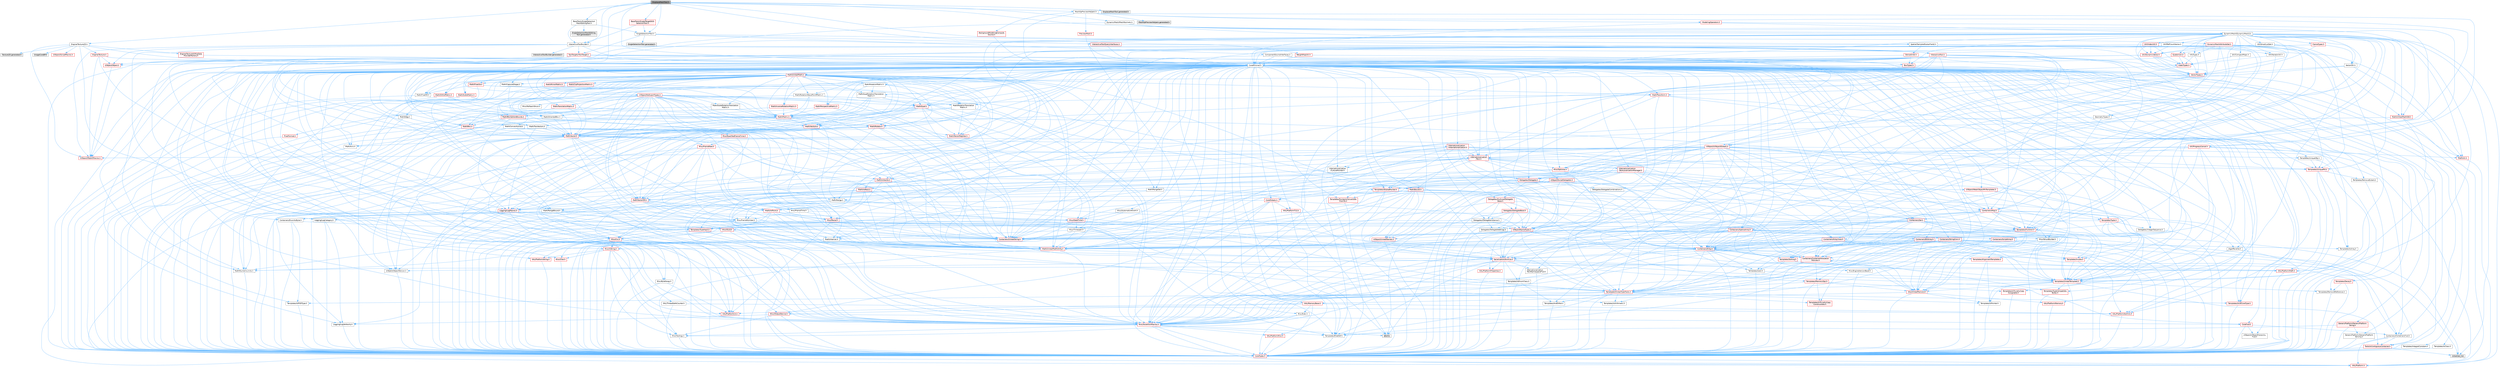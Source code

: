 digraph "DisplaceMeshTool.h"
{
 // INTERACTIVE_SVG=YES
 // LATEX_PDF_SIZE
  bgcolor="transparent";
  edge [fontname=Helvetica,fontsize=10,labelfontname=Helvetica,labelfontsize=10];
  node [fontname=Helvetica,fontsize=10,shape=box,height=0.2,width=0.4];
  Node1 [id="Node000001",label="DisplaceMeshTool.h",height=0.2,width=0.4,color="gray40", fillcolor="grey60", style="filled", fontcolor="black",tooltip=" "];
  Node1 -> Node2 [id="edge1_Node000001_Node000002",color="steelblue1",style="solid",tooltip=" "];
  Node2 [id="Node000002",label="BaseTools/SingleSelection\lMeshEditingTool.h",height=0.2,width=0.4,color="grey40", fillcolor="white", style="filled",URL="$db/d7b/SingleSelectionMeshEditingTool_8h.html",tooltip=" "];
  Node2 -> Node3 [id="edge2_Node000002_Node000003",color="steelblue1",style="solid",tooltip=" "];
  Node3 [id="Node000003",label="SingleSelectionTool.h",height=0.2,width=0.4,color="grey40", fillcolor="white", style="filled",URL="$de/def/SingleSelectionTool_8h.html",tooltip=" "];
  Node3 -> Node4 [id="edge3_Node000003_Node000004",color="steelblue1",style="solid",tooltip=" "];
  Node4 [id="Node000004",label="InteractiveTool.h",height=0.2,width=0.4,color="red", fillcolor="#FFF0F0", style="filled",URL="$d5/d55/InteractiveTool_8h.html",tooltip=" "];
  Node4 -> Node5 [id="edge4_Node000004_Node000005",color="steelblue1",style="solid",tooltip=" "];
  Node5 [id="Node000005",label="Containers/Array.h",height=0.2,width=0.4,color="red", fillcolor="#FFF0F0", style="filled",URL="$df/dd0/Array_8h.html",tooltip=" "];
  Node5 -> Node6 [id="edge5_Node000005_Node000006",color="steelblue1",style="solid",tooltip=" "];
  Node6 [id="Node000006",label="CoreTypes.h",height=0.2,width=0.4,color="red", fillcolor="#FFF0F0", style="filled",URL="$dc/dec/CoreTypes_8h.html",tooltip=" "];
  Node6 -> Node7 [id="edge6_Node000006_Node000007",color="steelblue1",style="solid",tooltip=" "];
  Node7 [id="Node000007",label="HAL/Platform.h",height=0.2,width=0.4,color="red", fillcolor="#FFF0F0", style="filled",URL="$d9/dd0/Platform_8h.html",tooltip=" "];
  Node5 -> Node20 [id="edge7_Node000005_Node000020",color="steelblue1",style="solid",tooltip=" "];
  Node20 [id="Node000020",label="Misc/AssertionMacros.h",height=0.2,width=0.4,color="red", fillcolor="#FFF0F0", style="filled",URL="$d0/dfa/AssertionMacros_8h.html",tooltip=" "];
  Node20 -> Node6 [id="edge8_Node000020_Node000006",color="steelblue1",style="solid",tooltip=" "];
  Node20 -> Node7 [id="edge9_Node000020_Node000007",color="steelblue1",style="solid",tooltip=" "];
  Node20 -> Node21 [id="edge10_Node000020_Node000021",color="steelblue1",style="solid",tooltip=" "];
  Node21 [id="Node000021",label="HAL/PlatformMisc.h",height=0.2,width=0.4,color="red", fillcolor="#FFF0F0", style="filled",URL="$d0/df5/PlatformMisc_8h.html",tooltip=" "];
  Node21 -> Node6 [id="edge11_Node000021_Node000006",color="steelblue1",style="solid",tooltip=" "];
  Node20 -> Node57 [id="edge12_Node000020_Node000057",color="steelblue1",style="solid",tooltip=" "];
  Node57 [id="Node000057",label="Templates/EnableIf.h",height=0.2,width=0.4,color="grey40", fillcolor="white", style="filled",URL="$d7/d60/EnableIf_8h.html",tooltip=" "];
  Node57 -> Node6 [id="edge13_Node000057_Node000006",color="steelblue1",style="solid",tooltip=" "];
  Node20 -> Node63 [id="edge14_Node000020_Node000063",color="steelblue1",style="solid",tooltip=" "];
  Node63 [id="Node000063",label="Misc/VarArgs.h",height=0.2,width=0.4,color="grey40", fillcolor="white", style="filled",URL="$d5/d6f/VarArgs_8h.html",tooltip=" "];
  Node63 -> Node6 [id="edge15_Node000063_Node000006",color="steelblue1",style="solid",tooltip=" "];
  Node20 -> Node70 [id="edge16_Node000020_Node000070",color="steelblue1",style="solid",tooltip=" "];
  Node70 [id="Node000070",label="atomic",height=0.2,width=0.4,color="grey60", fillcolor="#E0E0E0", style="filled",tooltip=" "];
  Node5 -> Node75 [id="edge17_Node000005_Node000075",color="steelblue1",style="solid",tooltip=" "];
  Node75 [id="Node000075",label="HAL/UnrealMemory.h",height=0.2,width=0.4,color="red", fillcolor="#FFF0F0", style="filled",URL="$d9/d96/UnrealMemory_8h.html",tooltip=" "];
  Node75 -> Node6 [id="edge18_Node000075_Node000006",color="steelblue1",style="solid",tooltip=" "];
  Node75 -> Node79 [id="edge19_Node000075_Node000079",color="steelblue1",style="solid",tooltip=" "];
  Node79 [id="Node000079",label="HAL/MemoryBase.h",height=0.2,width=0.4,color="red", fillcolor="#FFF0F0", style="filled",URL="$d6/d9f/MemoryBase_8h.html",tooltip=" "];
  Node79 -> Node6 [id="edge20_Node000079_Node000006",color="steelblue1",style="solid",tooltip=" "];
  Node79 -> Node50 [id="edge21_Node000079_Node000050",color="steelblue1",style="solid",tooltip=" "];
  Node50 [id="Node000050",label="HAL/PlatformAtomics.h",height=0.2,width=0.4,color="red", fillcolor="#FFF0F0", style="filled",URL="$d3/d36/PlatformAtomics_8h.html",tooltip=" "];
  Node50 -> Node6 [id="edge22_Node000050_Node000006",color="steelblue1",style="solid",tooltip=" "];
  Node79 -> Node33 [id="edge23_Node000079_Node000033",color="steelblue1",style="solid",tooltip=" "];
  Node33 [id="Node000033",label="HAL/PlatformCrt.h",height=0.2,width=0.4,color="red", fillcolor="#FFF0F0", style="filled",URL="$d8/d75/PlatformCrt_8h.html",tooltip=" "];
  Node79 -> Node80 [id="edge24_Node000079_Node000080",color="steelblue1",style="solid",tooltip=" "];
  Node80 [id="Node000080",label="Misc/Exec.h",height=0.2,width=0.4,color="grey40", fillcolor="white", style="filled",URL="$de/ddb/Exec_8h.html",tooltip=" "];
  Node80 -> Node6 [id="edge25_Node000080_Node000006",color="steelblue1",style="solid",tooltip=" "];
  Node80 -> Node20 [id="edge26_Node000080_Node000020",color="steelblue1",style="solid",tooltip=" "];
  Node79 -> Node81 [id="edge27_Node000079_Node000081",color="steelblue1",style="solid",tooltip=" "];
  Node81 [id="Node000081",label="Misc/OutputDevice.h",height=0.2,width=0.4,color="red", fillcolor="#FFF0F0", style="filled",URL="$d7/d32/OutputDevice_8h.html",tooltip=" "];
  Node81 -> Node28 [id="edge28_Node000081_Node000028",color="steelblue1",style="solid",tooltip=" "];
  Node28 [id="Node000028",label="CoreFwd.h",height=0.2,width=0.4,color="red", fillcolor="#FFF0F0", style="filled",URL="$d1/d1e/CoreFwd_8h.html",tooltip=" "];
  Node28 -> Node6 [id="edge29_Node000028_Node000006",color="steelblue1",style="solid",tooltip=" "];
  Node28 -> Node29 [id="edge30_Node000028_Node000029",color="steelblue1",style="solid",tooltip=" "];
  Node29 [id="Node000029",label="Containers/ContainersFwd.h",height=0.2,width=0.4,color="grey40", fillcolor="white", style="filled",URL="$d4/d0a/ContainersFwd_8h.html",tooltip=" "];
  Node29 -> Node7 [id="edge31_Node000029_Node000007",color="steelblue1",style="solid",tooltip=" "];
  Node29 -> Node6 [id="edge32_Node000029_Node000006",color="steelblue1",style="solid",tooltip=" "];
  Node29 -> Node26 [id="edge33_Node000029_Node000026",color="steelblue1",style="solid",tooltip=" "];
  Node26 [id="Node000026",label="Traits/IsContiguousContainer.h",height=0.2,width=0.4,color="red", fillcolor="#FFF0F0", style="filled",URL="$d5/d3c/IsContiguousContainer_8h.html",tooltip=" "];
  Node26 -> Node6 [id="edge34_Node000026_Node000006",color="steelblue1",style="solid",tooltip=" "];
  Node26 -> Node25 [id="edge35_Node000026_Node000025",color="steelblue1",style="solid",tooltip=" "];
  Node25 [id="Node000025",label="initializer_list",height=0.2,width=0.4,color="grey60", fillcolor="#E0E0E0", style="filled",tooltip=" "];
  Node28 -> Node31 [id="edge36_Node000028_Node000031",color="steelblue1",style="solid",tooltip=" "];
  Node31 [id="Node000031",label="UObject/UObjectHierarchy\lFwd.h",height=0.2,width=0.4,color="grey40", fillcolor="white", style="filled",URL="$d3/d13/UObjectHierarchyFwd_8h.html",tooltip=" "];
  Node81 -> Node6 [id="edge37_Node000081_Node000006",color="steelblue1",style="solid",tooltip=" "];
  Node81 -> Node82 [id="edge38_Node000081_Node000082",color="steelblue1",style="solid",tooltip=" "];
  Node82 [id="Node000082",label="Logging/LogVerbosity.h",height=0.2,width=0.4,color="grey40", fillcolor="white", style="filled",URL="$d2/d8f/LogVerbosity_8h.html",tooltip=" "];
  Node82 -> Node6 [id="edge39_Node000082_Node000006",color="steelblue1",style="solid",tooltip=" "];
  Node81 -> Node63 [id="edge40_Node000081_Node000063",color="steelblue1",style="solid",tooltip=" "];
  Node75 -> Node92 [id="edge41_Node000075_Node000092",color="steelblue1",style="solid",tooltip=" "];
  Node92 [id="Node000092",label="HAL/PlatformMemory.h",height=0.2,width=0.4,color="red", fillcolor="#FFF0F0", style="filled",URL="$de/d68/PlatformMemory_8h.html",tooltip=" "];
  Node92 -> Node6 [id="edge42_Node000092_Node000006",color="steelblue1",style="solid",tooltip=" "];
  Node75 -> Node95 [id="edge43_Node000075_Node000095",color="steelblue1",style="solid",tooltip=" "];
  Node95 [id="Node000095",label="Templates/IsPointer.h",height=0.2,width=0.4,color="grey40", fillcolor="white", style="filled",URL="$d7/d05/IsPointer_8h.html",tooltip=" "];
  Node95 -> Node6 [id="edge44_Node000095_Node000006",color="steelblue1",style="solid",tooltip=" "];
  Node5 -> Node96 [id="edge45_Node000005_Node000096",color="steelblue1",style="solid",tooltip=" "];
  Node96 [id="Node000096",label="Templates/UnrealTypeTraits.h",height=0.2,width=0.4,color="red", fillcolor="#FFF0F0", style="filled",URL="$d2/d2d/UnrealTypeTraits_8h.html",tooltip=" "];
  Node96 -> Node6 [id="edge46_Node000096_Node000006",color="steelblue1",style="solid",tooltip=" "];
  Node96 -> Node95 [id="edge47_Node000096_Node000095",color="steelblue1",style="solid",tooltip=" "];
  Node96 -> Node20 [id="edge48_Node000096_Node000020",color="steelblue1",style="solid",tooltip=" "];
  Node96 -> Node88 [id="edge49_Node000096_Node000088",color="steelblue1",style="solid",tooltip=" "];
  Node88 [id="Node000088",label="Templates/AndOrNot.h",height=0.2,width=0.4,color="grey40", fillcolor="white", style="filled",URL="$db/d0a/AndOrNot_8h.html",tooltip=" "];
  Node88 -> Node6 [id="edge50_Node000088_Node000006",color="steelblue1",style="solid",tooltip=" "];
  Node96 -> Node57 [id="edge51_Node000096_Node000057",color="steelblue1",style="solid",tooltip=" "];
  Node96 -> Node97 [id="edge52_Node000096_Node000097",color="steelblue1",style="solid",tooltip=" "];
  Node97 [id="Node000097",label="Templates/IsArithmetic.h",height=0.2,width=0.4,color="grey40", fillcolor="white", style="filled",URL="$d2/d5d/IsArithmetic_8h.html",tooltip=" "];
  Node97 -> Node6 [id="edge53_Node000097_Node000006",color="steelblue1",style="solid",tooltip=" "];
  Node96 -> Node99 [id="edge54_Node000096_Node000099",color="steelblue1",style="solid",tooltip=" "];
  Node99 [id="Node000099",label="Templates/IsPODType.h",height=0.2,width=0.4,color="grey40", fillcolor="white", style="filled",URL="$d7/db1/IsPODType_8h.html",tooltip=" "];
  Node99 -> Node6 [id="edge55_Node000099_Node000006",color="steelblue1",style="solid",tooltip=" "];
  Node96 -> Node100 [id="edge56_Node000096_Node000100",color="steelblue1",style="solid",tooltip=" "];
  Node100 [id="Node000100",label="Templates/IsUECoreType.h",height=0.2,width=0.4,color="red", fillcolor="#FFF0F0", style="filled",URL="$d1/db8/IsUECoreType_8h.html",tooltip=" "];
  Node100 -> Node6 [id="edge57_Node000100_Node000006",color="steelblue1",style="solid",tooltip=" "];
  Node96 -> Node89 [id="edge58_Node000096_Node000089",color="steelblue1",style="solid",tooltip=" "];
  Node89 [id="Node000089",label="Templates/IsTriviallyCopy\lConstructible.h",height=0.2,width=0.4,color="red", fillcolor="#FFF0F0", style="filled",URL="$d3/d78/IsTriviallyCopyConstructible_8h.html",tooltip=" "];
  Node89 -> Node6 [id="edge59_Node000089_Node000006",color="steelblue1",style="solid",tooltip=" "];
  Node5 -> Node101 [id="edge60_Node000005_Node000101",color="steelblue1",style="solid",tooltip=" "];
  Node101 [id="Node000101",label="Templates/UnrealTemplate.h",height=0.2,width=0.4,color="red", fillcolor="#FFF0F0", style="filled",URL="$d4/d24/UnrealTemplate_8h.html",tooltip=" "];
  Node101 -> Node6 [id="edge61_Node000101_Node000006",color="steelblue1",style="solid",tooltip=" "];
  Node101 -> Node95 [id="edge62_Node000101_Node000095",color="steelblue1",style="solid",tooltip=" "];
  Node101 -> Node75 [id="edge63_Node000101_Node000075",color="steelblue1",style="solid",tooltip=" "];
  Node101 -> Node96 [id="edge64_Node000101_Node000096",color="steelblue1",style="solid",tooltip=" "];
  Node101 -> Node104 [id="edge65_Node000101_Node000104",color="steelblue1",style="solid",tooltip=" "];
  Node104 [id="Node000104",label="Templates/RemoveReference.h",height=0.2,width=0.4,color="grey40", fillcolor="white", style="filled",URL="$da/dbe/RemoveReference_8h.html",tooltip=" "];
  Node104 -> Node6 [id="edge66_Node000104_Node000006",color="steelblue1",style="solid",tooltip=" "];
  Node101 -> Node105 [id="edge67_Node000101_Node000105",color="steelblue1",style="solid",tooltip=" "];
  Node105 [id="Node000105",label="Templates/TypeCompatible\lBytes.h",height=0.2,width=0.4,color="red", fillcolor="#FFF0F0", style="filled",URL="$df/d0a/TypeCompatibleBytes_8h.html",tooltip=" "];
  Node105 -> Node6 [id="edge68_Node000105_Node000006",color="steelblue1",style="solid",tooltip=" "];
  Node101 -> Node26 [id="edge69_Node000101_Node000026",color="steelblue1",style="solid",tooltip=" "];
  Node5 -> Node108 [id="edge70_Node000005_Node000108",color="steelblue1",style="solid",tooltip=" "];
  Node108 [id="Node000108",label="Containers/ContainerAllocation\lPolicies.h",height=0.2,width=0.4,color="red", fillcolor="#FFF0F0", style="filled",URL="$d7/dff/ContainerAllocationPolicies_8h.html",tooltip=" "];
  Node108 -> Node6 [id="edge71_Node000108_Node000006",color="steelblue1",style="solid",tooltip=" "];
  Node108 -> Node108 [id="edge72_Node000108_Node000108",color="steelblue1",style="solid",tooltip=" "];
  Node108 -> Node110 [id="edge73_Node000108_Node000110",color="steelblue1",style="solid",tooltip=" "];
  Node110 [id="Node000110",label="HAL/PlatformMath.h",height=0.2,width=0.4,color="red", fillcolor="#FFF0F0", style="filled",URL="$dc/d53/PlatformMath_8h.html",tooltip=" "];
  Node110 -> Node6 [id="edge74_Node000110_Node000006",color="steelblue1",style="solid",tooltip=" "];
  Node108 -> Node75 [id="edge75_Node000108_Node000075",color="steelblue1",style="solid",tooltip=" "];
  Node108 -> Node43 [id="edge76_Node000108_Node000043",color="steelblue1",style="solid",tooltip=" "];
  Node43 [id="Node000043",label="Math/NumericLimits.h",height=0.2,width=0.4,color="grey40", fillcolor="white", style="filled",URL="$df/d1b/NumericLimits_8h.html",tooltip=" "];
  Node43 -> Node6 [id="edge77_Node000043_Node000006",color="steelblue1",style="solid",tooltip=" "];
  Node108 -> Node20 [id="edge78_Node000108_Node000020",color="steelblue1",style="solid",tooltip=" "];
  Node108 -> Node119 [id="edge79_Node000108_Node000119",color="steelblue1",style="solid",tooltip=" "];
  Node119 [id="Node000119",label="Templates/MemoryOps.h",height=0.2,width=0.4,color="red", fillcolor="#FFF0F0", style="filled",URL="$db/dea/MemoryOps_8h.html",tooltip=" "];
  Node119 -> Node6 [id="edge80_Node000119_Node000006",color="steelblue1",style="solid",tooltip=" "];
  Node119 -> Node75 [id="edge81_Node000119_Node000075",color="steelblue1",style="solid",tooltip=" "];
  Node119 -> Node90 [id="edge82_Node000119_Node000090",color="steelblue1",style="solid",tooltip=" "];
  Node90 [id="Node000090",label="Templates/IsTriviallyCopy\lAssignable.h",height=0.2,width=0.4,color="red", fillcolor="#FFF0F0", style="filled",URL="$d2/df2/IsTriviallyCopyAssignable_8h.html",tooltip=" "];
  Node90 -> Node6 [id="edge83_Node000090_Node000006",color="steelblue1",style="solid",tooltip=" "];
  Node119 -> Node89 [id="edge84_Node000119_Node000089",color="steelblue1",style="solid",tooltip=" "];
  Node119 -> Node96 [id="edge85_Node000119_Node000096",color="steelblue1",style="solid",tooltip=" "];
  Node108 -> Node105 [id="edge86_Node000108_Node000105",color="steelblue1",style="solid",tooltip=" "];
  Node5 -> Node121 [id="edge87_Node000005_Node000121",color="steelblue1",style="solid",tooltip=" "];
  Node121 [id="Node000121",label="Serialization/Archive.h",height=0.2,width=0.4,color="red", fillcolor="#FFF0F0", style="filled",URL="$d7/d3b/Archive_8h.html",tooltip=" "];
  Node121 -> Node28 [id="edge88_Node000121_Node000028",color="steelblue1",style="solid",tooltip=" "];
  Node121 -> Node6 [id="edge89_Node000121_Node000006",color="steelblue1",style="solid",tooltip=" "];
  Node121 -> Node122 [id="edge90_Node000121_Node000122",color="steelblue1",style="solid",tooltip=" "];
  Node122 [id="Node000122",label="HAL/PlatformProperties.h",height=0.2,width=0.4,color="red", fillcolor="#FFF0F0", style="filled",URL="$d9/db0/PlatformProperties_8h.html",tooltip=" "];
  Node122 -> Node6 [id="edge91_Node000122_Node000006",color="steelblue1",style="solid",tooltip=" "];
  Node121 -> Node125 [id="edge92_Node000121_Node000125",color="steelblue1",style="solid",tooltip=" "];
  Node125 [id="Node000125",label="Internationalization\l/TextNamespaceFwd.h",height=0.2,width=0.4,color="grey40", fillcolor="white", style="filled",URL="$d8/d97/TextNamespaceFwd_8h.html",tooltip=" "];
  Node125 -> Node6 [id="edge93_Node000125_Node000006",color="steelblue1",style="solid",tooltip=" "];
  Node121 -> Node20 [id="edge94_Node000121_Node000020",color="steelblue1",style="solid",tooltip=" "];
  Node121 -> Node126 [id="edge95_Node000121_Node000126",color="steelblue1",style="solid",tooltip=" "];
  Node126 [id="Node000126",label="Misc/EngineVersionBase.h",height=0.2,width=0.4,color="grey40", fillcolor="white", style="filled",URL="$d5/d2b/EngineVersionBase_8h.html",tooltip=" "];
  Node126 -> Node6 [id="edge96_Node000126_Node000006",color="steelblue1",style="solid",tooltip=" "];
  Node121 -> Node63 [id="edge97_Node000121_Node000063",color="steelblue1",style="solid",tooltip=" "];
  Node121 -> Node57 [id="edge98_Node000121_Node000057",color="steelblue1",style="solid",tooltip=" "];
  Node121 -> Node129 [id="edge99_Node000121_Node000129",color="steelblue1",style="solid",tooltip=" "];
  Node129 [id="Node000129",label="Templates/IsEnumClass.h",height=0.2,width=0.4,color="grey40", fillcolor="white", style="filled",URL="$d7/d15/IsEnumClass_8h.html",tooltip=" "];
  Node129 -> Node6 [id="edge100_Node000129_Node000006",color="steelblue1",style="solid",tooltip=" "];
  Node129 -> Node88 [id="edge101_Node000129_Node000088",color="steelblue1",style="solid",tooltip=" "];
  Node121 -> Node101 [id="edge102_Node000121_Node000101",color="steelblue1",style="solid",tooltip=" "];
  Node121 -> Node130 [id="edge103_Node000121_Node000130",color="steelblue1",style="solid",tooltip=" "];
  Node130 [id="Node000130",label="UObject/ObjectVersion.h",height=0.2,width=0.4,color="grey40", fillcolor="white", style="filled",URL="$da/d63/ObjectVersion_8h.html",tooltip=" "];
  Node130 -> Node6 [id="edge104_Node000130_Node000006",color="steelblue1",style="solid",tooltip=" "];
  Node5 -> Node147 [id="edge105_Node000005_Node000147",color="steelblue1",style="solid",tooltip=" "];
  Node147 [id="Node000147",label="Templates/Invoke.h",height=0.2,width=0.4,color="red", fillcolor="#FFF0F0", style="filled",URL="$d7/deb/Invoke_8h.html",tooltip=" "];
  Node147 -> Node6 [id="edge106_Node000147_Node000006",color="steelblue1",style="solid",tooltip=" "];
  Node147 -> Node101 [id="edge107_Node000147_Node000101",color="steelblue1",style="solid",tooltip=" "];
  Node5 -> Node152 [id="edge108_Node000005_Node000152",color="steelblue1",style="solid",tooltip=" "];
  Node152 [id="Node000152",label="Templates/Less.h",height=0.2,width=0.4,color="grey40", fillcolor="white", style="filled",URL="$de/dc8/Less_8h.html",tooltip=" "];
  Node152 -> Node6 [id="edge109_Node000152_Node000006",color="steelblue1",style="solid",tooltip=" "];
  Node152 -> Node101 [id="edge110_Node000152_Node000101",color="steelblue1",style="solid",tooltip=" "];
  Node5 -> Node160 [id="edge111_Node000005_Node000160",color="steelblue1",style="solid",tooltip=" "];
  Node160 [id="Node000160",label="Templates/Sorting.h",height=0.2,width=0.4,color="red", fillcolor="#FFF0F0", style="filled",URL="$d3/d9e/Sorting_8h.html",tooltip=" "];
  Node160 -> Node6 [id="edge112_Node000160_Node000006",color="steelblue1",style="solid",tooltip=" "];
  Node160 -> Node110 [id="edge113_Node000160_Node000110",color="steelblue1",style="solid",tooltip=" "];
  Node160 -> Node152 [id="edge114_Node000160_Node000152",color="steelblue1",style="solid",tooltip=" "];
  Node5 -> Node164 [id="edge115_Node000005_Node000164",color="steelblue1",style="solid",tooltip=" "];
  Node164 [id="Node000164",label="Templates/AlignmentTemplates.h",height=0.2,width=0.4,color="red", fillcolor="#FFF0F0", style="filled",URL="$dd/d32/AlignmentTemplates_8h.html",tooltip=" "];
  Node164 -> Node6 [id="edge116_Node000164_Node000006",color="steelblue1",style="solid",tooltip=" "];
  Node164 -> Node95 [id="edge117_Node000164_Node000095",color="steelblue1",style="solid",tooltip=" "];
  Node4 -> Node165 [id="edge118_Node000004_Node000165",color="steelblue1",style="solid",tooltip=" "];
  Node165 [id="Node000165",label="Containers/Map.h",height=0.2,width=0.4,color="red", fillcolor="#FFF0F0", style="filled",URL="$df/d79/Map_8h.html",tooltip=" "];
  Node165 -> Node6 [id="edge119_Node000165_Node000006",color="steelblue1",style="solid",tooltip=" "];
  Node165 -> Node166 [id="edge120_Node000165_Node000166",color="steelblue1",style="solid",tooltip=" "];
  Node166 [id="Node000166",label="Algo/Reverse.h",height=0.2,width=0.4,color="grey40", fillcolor="white", style="filled",URL="$d5/d93/Reverse_8h.html",tooltip=" "];
  Node166 -> Node6 [id="edge121_Node000166_Node000006",color="steelblue1",style="solid",tooltip=" "];
  Node166 -> Node101 [id="edge122_Node000166_Node000101",color="steelblue1",style="solid",tooltip=" "];
  Node165 -> Node167 [id="edge123_Node000165_Node000167",color="steelblue1",style="solid",tooltip=" "];
  Node167 [id="Node000167",label="Containers/Set.h",height=0.2,width=0.4,color="red", fillcolor="#FFF0F0", style="filled",URL="$d4/d45/Set_8h.html",tooltip=" "];
  Node167 -> Node108 [id="edge124_Node000167_Node000108",color="steelblue1",style="solid",tooltip=" "];
  Node167 -> Node169 [id="edge125_Node000167_Node000169",color="steelblue1",style="solid",tooltip=" "];
  Node169 [id="Node000169",label="Containers/SparseArray.h",height=0.2,width=0.4,color="red", fillcolor="#FFF0F0", style="filled",URL="$d5/dbf/SparseArray_8h.html",tooltip=" "];
  Node169 -> Node6 [id="edge126_Node000169_Node000006",color="steelblue1",style="solid",tooltip=" "];
  Node169 -> Node20 [id="edge127_Node000169_Node000020",color="steelblue1",style="solid",tooltip=" "];
  Node169 -> Node75 [id="edge128_Node000169_Node000075",color="steelblue1",style="solid",tooltip=" "];
  Node169 -> Node96 [id="edge129_Node000169_Node000096",color="steelblue1",style="solid",tooltip=" "];
  Node169 -> Node101 [id="edge130_Node000169_Node000101",color="steelblue1",style="solid",tooltip=" "];
  Node169 -> Node108 [id="edge131_Node000169_Node000108",color="steelblue1",style="solid",tooltip=" "];
  Node169 -> Node152 [id="edge132_Node000169_Node000152",color="steelblue1",style="solid",tooltip=" "];
  Node169 -> Node5 [id="edge133_Node000169_Node000005",color="steelblue1",style="solid",tooltip=" "];
  Node169 -> Node163 [id="edge134_Node000169_Node000163",color="steelblue1",style="solid",tooltip=" "];
  Node163 [id="Node000163",label="Math/UnrealMathUtility.h",height=0.2,width=0.4,color="red", fillcolor="#FFF0F0", style="filled",URL="$db/db8/UnrealMathUtility_8h.html",tooltip=" "];
  Node163 -> Node6 [id="edge135_Node000163_Node000006",color="steelblue1",style="solid",tooltip=" "];
  Node163 -> Node20 [id="edge136_Node000163_Node000020",color="steelblue1",style="solid",tooltip=" "];
  Node163 -> Node110 [id="edge137_Node000163_Node000110",color="steelblue1",style="solid",tooltip=" "];
  Node169 -> Node170 [id="edge138_Node000169_Node000170",color="steelblue1",style="solid",tooltip=" "];
  Node170 [id="Node000170",label="Containers/ScriptArray.h",height=0.2,width=0.4,color="red", fillcolor="#FFF0F0", style="filled",URL="$dc/daf/ScriptArray_8h.html",tooltip=" "];
  Node170 -> Node6 [id="edge139_Node000170_Node000006",color="steelblue1",style="solid",tooltip=" "];
  Node170 -> Node20 [id="edge140_Node000170_Node000020",color="steelblue1",style="solid",tooltip=" "];
  Node170 -> Node75 [id="edge141_Node000170_Node000075",color="steelblue1",style="solid",tooltip=" "];
  Node170 -> Node108 [id="edge142_Node000170_Node000108",color="steelblue1",style="solid",tooltip=" "];
  Node170 -> Node5 [id="edge143_Node000170_Node000005",color="steelblue1",style="solid",tooltip=" "];
  Node170 -> Node25 [id="edge144_Node000170_Node000025",color="steelblue1",style="solid",tooltip=" "];
  Node169 -> Node171 [id="edge145_Node000169_Node000171",color="steelblue1",style="solid",tooltip=" "];
  Node171 [id="Node000171",label="Containers/BitArray.h",height=0.2,width=0.4,color="red", fillcolor="#FFF0F0", style="filled",URL="$d1/de4/BitArray_8h.html",tooltip=" "];
  Node171 -> Node108 [id="edge146_Node000171_Node000108",color="steelblue1",style="solid",tooltip=" "];
  Node171 -> Node6 [id="edge147_Node000171_Node000006",color="steelblue1",style="solid",tooltip=" "];
  Node171 -> Node50 [id="edge148_Node000171_Node000050",color="steelblue1",style="solid",tooltip=" "];
  Node171 -> Node75 [id="edge149_Node000171_Node000075",color="steelblue1",style="solid",tooltip=" "];
  Node171 -> Node163 [id="edge150_Node000171_Node000163",color="steelblue1",style="solid",tooltip=" "];
  Node171 -> Node20 [id="edge151_Node000171_Node000020",color="steelblue1",style="solid",tooltip=" "];
  Node171 -> Node121 [id="edge152_Node000171_Node000121",color="steelblue1",style="solid",tooltip=" "];
  Node171 -> Node57 [id="edge153_Node000171_Node000057",color="steelblue1",style="solid",tooltip=" "];
  Node171 -> Node147 [id="edge154_Node000171_Node000147",color="steelblue1",style="solid",tooltip=" "];
  Node171 -> Node101 [id="edge155_Node000171_Node000101",color="steelblue1",style="solid",tooltip=" "];
  Node171 -> Node96 [id="edge156_Node000171_Node000096",color="steelblue1",style="solid",tooltip=" "];
  Node169 -> Node188 [id="edge157_Node000169_Node000188",color="steelblue1",style="solid",tooltip=" "];
  Node188 [id="Node000188",label="Containers/UnrealString.h",height=0.2,width=0.4,color="red", fillcolor="#FFF0F0", style="filled",URL="$d5/dba/UnrealString_8h.html",tooltip=" "];
  Node167 -> Node29 [id="edge158_Node000167_Node000029",color="steelblue1",style="solid",tooltip=" "];
  Node167 -> Node163 [id="edge159_Node000167_Node000163",color="steelblue1",style="solid",tooltip=" "];
  Node167 -> Node20 [id="edge160_Node000167_Node000020",color="steelblue1",style="solid",tooltip=" "];
  Node167 -> Node192 [id="edge161_Node000167_Node000192",color="steelblue1",style="solid",tooltip=" "];
  Node192 [id="Node000192",label="Misc/StructBuilder.h",height=0.2,width=0.4,color="grey40", fillcolor="white", style="filled",URL="$d9/db3/StructBuilder_8h.html",tooltip=" "];
  Node192 -> Node6 [id="edge162_Node000192_Node000006",color="steelblue1",style="solid",tooltip=" "];
  Node192 -> Node163 [id="edge163_Node000192_Node000163",color="steelblue1",style="solid",tooltip=" "];
  Node192 -> Node164 [id="edge164_Node000192_Node000164",color="steelblue1",style="solid",tooltip=" "];
  Node167 -> Node193 [id="edge165_Node000167_Node000193",color="steelblue1",style="solid",tooltip=" "];
  Node193 [id="Node000193",label="Templates/Function.h",height=0.2,width=0.4,color="red", fillcolor="#FFF0F0", style="filled",URL="$df/df5/Function_8h.html",tooltip=" "];
  Node193 -> Node6 [id="edge166_Node000193_Node000006",color="steelblue1",style="solid",tooltip=" "];
  Node193 -> Node20 [id="edge167_Node000193_Node000020",color="steelblue1",style="solid",tooltip=" "];
  Node193 -> Node75 [id="edge168_Node000193_Node000075",color="steelblue1",style="solid",tooltip=" "];
  Node193 -> Node96 [id="edge169_Node000193_Node000096",color="steelblue1",style="solid",tooltip=" "];
  Node193 -> Node147 [id="edge170_Node000193_Node000147",color="steelblue1",style="solid",tooltip=" "];
  Node193 -> Node101 [id="edge171_Node000193_Node000101",color="steelblue1",style="solid",tooltip=" "];
  Node193 -> Node163 [id="edge172_Node000193_Node000163",color="steelblue1",style="solid",tooltip=" "];
  Node167 -> Node160 [id="edge173_Node000167_Node000160",color="steelblue1",style="solid",tooltip=" "];
  Node167 -> Node136 [id="edge174_Node000167_Node000136",color="steelblue1",style="solid",tooltip=" "];
  Node136 [id="Node000136",label="Templates/TypeHash.h",height=0.2,width=0.4,color="red", fillcolor="#FFF0F0", style="filled",URL="$d1/d62/TypeHash_8h.html",tooltip=" "];
  Node136 -> Node6 [id="edge175_Node000136_Node000006",color="steelblue1",style="solid",tooltip=" "];
  Node136 -> Node137 [id="edge176_Node000136_Node000137",color="steelblue1",style="solid",tooltip=" "];
  Node137 [id="Node000137",label="Misc/Crc.h",height=0.2,width=0.4,color="red", fillcolor="#FFF0F0", style="filled",URL="$d4/dd2/Crc_8h.html",tooltip=" "];
  Node137 -> Node6 [id="edge177_Node000137_Node000006",color="steelblue1",style="solid",tooltip=" "];
  Node137 -> Node77 [id="edge178_Node000137_Node000077",color="steelblue1",style="solid",tooltip=" "];
  Node77 [id="Node000077",label="HAL/PlatformString.h",height=0.2,width=0.4,color="red", fillcolor="#FFF0F0", style="filled",URL="$db/db5/PlatformString_8h.html",tooltip=" "];
  Node77 -> Node6 [id="edge179_Node000077_Node000006",color="steelblue1",style="solid",tooltip=" "];
  Node137 -> Node20 [id="edge180_Node000137_Node000020",color="steelblue1",style="solid",tooltip=" "];
  Node137 -> Node138 [id="edge181_Node000137_Node000138",color="steelblue1",style="solid",tooltip=" "];
  Node138 [id="Node000138",label="Misc/CString.h",height=0.2,width=0.4,color="red", fillcolor="#FFF0F0", style="filled",URL="$d2/d49/CString_8h.html",tooltip=" "];
  Node138 -> Node6 [id="edge182_Node000138_Node000006",color="steelblue1",style="solid",tooltip=" "];
  Node138 -> Node33 [id="edge183_Node000138_Node000033",color="steelblue1",style="solid",tooltip=" "];
  Node138 -> Node77 [id="edge184_Node000138_Node000077",color="steelblue1",style="solid",tooltip=" "];
  Node138 -> Node20 [id="edge185_Node000138_Node000020",color="steelblue1",style="solid",tooltip=" "];
  Node138 -> Node139 [id="edge186_Node000138_Node000139",color="steelblue1",style="solid",tooltip=" "];
  Node139 [id="Node000139",label="Misc/Char.h",height=0.2,width=0.4,color="red", fillcolor="#FFF0F0", style="filled",URL="$d0/d58/Char_8h.html",tooltip=" "];
  Node139 -> Node6 [id="edge187_Node000139_Node000006",color="steelblue1",style="solid",tooltip=" "];
  Node138 -> Node63 [id="edge188_Node000138_Node000063",color="steelblue1",style="solid",tooltip=" "];
  Node137 -> Node139 [id="edge189_Node000137_Node000139",color="steelblue1",style="solid",tooltip=" "];
  Node137 -> Node96 [id="edge190_Node000137_Node000096",color="steelblue1",style="solid",tooltip=" "];
  Node167 -> Node101 [id="edge191_Node000167_Node000101",color="steelblue1",style="solid",tooltip=" "];
  Node167 -> Node25 [id="edge192_Node000167_Node000025",color="steelblue1",style="solid",tooltip=" "];
  Node165 -> Node188 [id="edge193_Node000165_Node000188",color="steelblue1",style="solid",tooltip=" "];
  Node165 -> Node20 [id="edge194_Node000165_Node000020",color="steelblue1",style="solid",tooltip=" "];
  Node165 -> Node192 [id="edge195_Node000165_Node000192",color="steelblue1",style="solid",tooltip=" "];
  Node165 -> Node193 [id="edge196_Node000165_Node000193",color="steelblue1",style="solid",tooltip=" "];
  Node165 -> Node160 [id="edge197_Node000165_Node000160",color="steelblue1",style="solid",tooltip=" "];
  Node165 -> Node196 [id="edge198_Node000165_Node000196",color="steelblue1",style="solid",tooltip=" "];
  Node196 [id="Node000196",label="Templates/Tuple.h",height=0.2,width=0.4,color="red", fillcolor="#FFF0F0", style="filled",URL="$d2/d4f/Tuple_8h.html",tooltip=" "];
  Node196 -> Node6 [id="edge199_Node000196_Node000006",color="steelblue1",style="solid",tooltip=" "];
  Node196 -> Node101 [id="edge200_Node000196_Node000101",color="steelblue1",style="solid",tooltip=" "];
  Node196 -> Node197 [id="edge201_Node000196_Node000197",color="steelblue1",style="solid",tooltip=" "];
  Node197 [id="Node000197",label="Delegates/IntegerSequence.h",height=0.2,width=0.4,color="grey40", fillcolor="white", style="filled",URL="$d2/dcc/IntegerSequence_8h.html",tooltip=" "];
  Node197 -> Node6 [id="edge202_Node000197_Node000006",color="steelblue1",style="solid",tooltip=" "];
  Node196 -> Node147 [id="edge203_Node000196_Node000147",color="steelblue1",style="solid",tooltip=" "];
  Node196 -> Node136 [id="edge204_Node000196_Node000136",color="steelblue1",style="solid",tooltip=" "];
  Node165 -> Node101 [id="edge205_Node000165_Node000101",color="steelblue1",style="solid",tooltip=" "];
  Node165 -> Node96 [id="edge206_Node000165_Node000096",color="steelblue1",style="solid",tooltip=" "];
  Node4 -> Node188 [id="edge207_Node000004_Node000188",color="steelblue1",style="solid",tooltip=" "];
  Node4 -> Node199 [id="edge208_Node000004_Node000199",color="steelblue1",style="solid",tooltip=" "];
  Node199 [id="Node000199",label="CoreMinimal.h",height=0.2,width=0.4,color="grey40", fillcolor="white", style="filled",URL="$d7/d67/CoreMinimal_8h.html",tooltip=" "];
  Node199 -> Node6 [id="edge209_Node000199_Node000006",color="steelblue1",style="solid",tooltip=" "];
  Node199 -> Node28 [id="edge210_Node000199_Node000028",color="steelblue1",style="solid",tooltip=" "];
  Node199 -> Node31 [id="edge211_Node000199_Node000031",color="steelblue1",style="solid",tooltip=" "];
  Node199 -> Node29 [id="edge212_Node000199_Node000029",color="steelblue1",style="solid",tooltip=" "];
  Node199 -> Node63 [id="edge213_Node000199_Node000063",color="steelblue1",style="solid",tooltip=" "];
  Node199 -> Node82 [id="edge214_Node000199_Node000082",color="steelblue1",style="solid",tooltip=" "];
  Node199 -> Node81 [id="edge215_Node000199_Node000081",color="steelblue1",style="solid",tooltip=" "];
  Node199 -> Node33 [id="edge216_Node000199_Node000033",color="steelblue1",style="solid",tooltip=" "];
  Node199 -> Node21 [id="edge217_Node000199_Node000021",color="steelblue1",style="solid",tooltip=" "];
  Node199 -> Node20 [id="edge218_Node000199_Node000020",color="steelblue1",style="solid",tooltip=" "];
  Node199 -> Node95 [id="edge219_Node000199_Node000095",color="steelblue1",style="solid",tooltip=" "];
  Node199 -> Node92 [id="edge220_Node000199_Node000092",color="steelblue1",style="solid",tooltip=" "];
  Node199 -> Node50 [id="edge221_Node000199_Node000050",color="steelblue1",style="solid",tooltip=" "];
  Node199 -> Node80 [id="edge222_Node000199_Node000080",color="steelblue1",style="solid",tooltip=" "];
  Node199 -> Node79 [id="edge223_Node000199_Node000079",color="steelblue1",style="solid",tooltip=" "];
  Node199 -> Node75 [id="edge224_Node000199_Node000075",color="steelblue1",style="solid",tooltip=" "];
  Node199 -> Node97 [id="edge225_Node000199_Node000097",color="steelblue1",style="solid",tooltip=" "];
  Node199 -> Node88 [id="edge226_Node000199_Node000088",color="steelblue1",style="solid",tooltip=" "];
  Node199 -> Node99 [id="edge227_Node000199_Node000099",color="steelblue1",style="solid",tooltip=" "];
  Node199 -> Node100 [id="edge228_Node000199_Node000100",color="steelblue1",style="solid",tooltip=" "];
  Node199 -> Node89 [id="edge229_Node000199_Node000089",color="steelblue1",style="solid",tooltip=" "];
  Node199 -> Node96 [id="edge230_Node000199_Node000096",color="steelblue1",style="solid",tooltip=" "];
  Node199 -> Node57 [id="edge231_Node000199_Node000057",color="steelblue1",style="solid",tooltip=" "];
  Node199 -> Node104 [id="edge232_Node000199_Node000104",color="steelblue1",style="solid",tooltip=" "];
  Node199 -> Node200 [id="edge233_Node000199_Node000200",color="steelblue1",style="solid",tooltip=" "];
  Node200 [id="Node000200",label="Templates/IntegralConstant.h",height=0.2,width=0.4,color="grey40", fillcolor="white", style="filled",URL="$db/d1b/IntegralConstant_8h.html",tooltip=" "];
  Node200 -> Node6 [id="edge234_Node000200_Node000006",color="steelblue1",style="solid",tooltip=" "];
  Node199 -> Node201 [id="edge235_Node000199_Node000201",color="steelblue1",style="solid",tooltip=" "];
  Node201 [id="Node000201",label="Templates/IsClass.h",height=0.2,width=0.4,color="grey40", fillcolor="white", style="filled",URL="$db/dcb/IsClass_8h.html",tooltip=" "];
  Node201 -> Node6 [id="edge236_Node000201_Node000006",color="steelblue1",style="solid",tooltip=" "];
  Node199 -> Node105 [id="edge237_Node000199_Node000105",color="steelblue1",style="solid",tooltip=" "];
  Node199 -> Node26 [id="edge238_Node000199_Node000026",color="steelblue1",style="solid",tooltip=" "];
  Node199 -> Node101 [id="edge239_Node000199_Node000101",color="steelblue1",style="solid",tooltip=" "];
  Node199 -> Node43 [id="edge240_Node000199_Node000043",color="steelblue1",style="solid",tooltip=" "];
  Node199 -> Node110 [id="edge241_Node000199_Node000110",color="steelblue1",style="solid",tooltip=" "];
  Node199 -> Node90 [id="edge242_Node000199_Node000090",color="steelblue1",style="solid",tooltip=" "];
  Node199 -> Node119 [id="edge243_Node000199_Node000119",color="steelblue1",style="solid",tooltip=" "];
  Node199 -> Node108 [id="edge244_Node000199_Node000108",color="steelblue1",style="solid",tooltip=" "];
  Node199 -> Node129 [id="edge245_Node000199_Node000129",color="steelblue1",style="solid",tooltip=" "];
  Node199 -> Node122 [id="edge246_Node000199_Node000122",color="steelblue1",style="solid",tooltip=" "];
  Node199 -> Node126 [id="edge247_Node000199_Node000126",color="steelblue1",style="solid",tooltip=" "];
  Node199 -> Node125 [id="edge248_Node000199_Node000125",color="steelblue1",style="solid",tooltip=" "];
  Node199 -> Node121 [id="edge249_Node000199_Node000121",color="steelblue1",style="solid",tooltip=" "];
  Node199 -> Node152 [id="edge250_Node000199_Node000152",color="steelblue1",style="solid",tooltip=" "];
  Node199 -> Node160 [id="edge251_Node000199_Node000160",color="steelblue1",style="solid",tooltip=" "];
  Node199 -> Node139 [id="edge252_Node000199_Node000139",color="steelblue1",style="solid",tooltip=" "];
  Node199 -> Node202 [id="edge253_Node000199_Node000202",color="steelblue1",style="solid",tooltip=" "];
  Node202 [id="Node000202",label="GenericPlatform/GenericPlatform\lStricmp.h",height=0.2,width=0.4,color="grey40", fillcolor="white", style="filled",URL="$d2/d86/GenericPlatformStricmp_8h.html",tooltip=" "];
  Node202 -> Node6 [id="edge254_Node000202_Node000006",color="steelblue1",style="solid",tooltip=" "];
  Node199 -> Node203 [id="edge255_Node000199_Node000203",color="steelblue1",style="solid",tooltip=" "];
  Node203 [id="Node000203",label="GenericPlatform/GenericPlatform\lString.h",height=0.2,width=0.4,color="red", fillcolor="#FFF0F0", style="filled",URL="$dd/d20/GenericPlatformString_8h.html",tooltip=" "];
  Node203 -> Node6 [id="edge256_Node000203_Node000006",color="steelblue1",style="solid",tooltip=" "];
  Node203 -> Node202 [id="edge257_Node000203_Node000202",color="steelblue1",style="solid",tooltip=" "];
  Node203 -> Node57 [id="edge258_Node000203_Node000057",color="steelblue1",style="solid",tooltip=" "];
  Node199 -> Node77 [id="edge259_Node000199_Node000077",color="steelblue1",style="solid",tooltip=" "];
  Node199 -> Node138 [id="edge260_Node000199_Node000138",color="steelblue1",style="solid",tooltip=" "];
  Node199 -> Node137 [id="edge261_Node000199_Node000137",color="steelblue1",style="solid",tooltip=" "];
  Node199 -> Node163 [id="edge262_Node000199_Node000163",color="steelblue1",style="solid",tooltip=" "];
  Node199 -> Node188 [id="edge263_Node000199_Node000188",color="steelblue1",style="solid",tooltip=" "];
  Node199 -> Node5 [id="edge264_Node000199_Node000005",color="steelblue1",style="solid",tooltip=" "];
  Node199 -> Node206 [id="edge265_Node000199_Node000206",color="steelblue1",style="solid",tooltip=" "];
  Node206 [id="Node000206",label="Misc/FrameNumber.h",height=0.2,width=0.4,color="grey40", fillcolor="white", style="filled",URL="$dd/dbd/FrameNumber_8h.html",tooltip=" "];
  Node206 -> Node6 [id="edge266_Node000206_Node000006",color="steelblue1",style="solid",tooltip=" "];
  Node206 -> Node43 [id="edge267_Node000206_Node000043",color="steelblue1",style="solid",tooltip=" "];
  Node206 -> Node163 [id="edge268_Node000206_Node000163",color="steelblue1",style="solid",tooltip=" "];
  Node206 -> Node57 [id="edge269_Node000206_Node000057",color="steelblue1",style="solid",tooltip=" "];
  Node206 -> Node96 [id="edge270_Node000206_Node000096",color="steelblue1",style="solid",tooltip=" "];
  Node199 -> Node207 [id="edge271_Node000199_Node000207",color="steelblue1",style="solid",tooltip=" "];
  Node207 [id="Node000207",label="Misc/Timespan.h",height=0.2,width=0.4,color="grey40", fillcolor="white", style="filled",URL="$da/dd9/Timespan_8h.html",tooltip=" "];
  Node207 -> Node6 [id="edge272_Node000207_Node000006",color="steelblue1",style="solid",tooltip=" "];
  Node207 -> Node208 [id="edge273_Node000207_Node000208",color="steelblue1",style="solid",tooltip=" "];
  Node208 [id="Node000208",label="Math/Interval.h",height=0.2,width=0.4,color="grey40", fillcolor="white", style="filled",URL="$d1/d55/Interval_8h.html",tooltip=" "];
  Node208 -> Node6 [id="edge274_Node000208_Node000006",color="steelblue1",style="solid",tooltip=" "];
  Node208 -> Node97 [id="edge275_Node000208_Node000097",color="steelblue1",style="solid",tooltip=" "];
  Node208 -> Node96 [id="edge276_Node000208_Node000096",color="steelblue1",style="solid",tooltip=" "];
  Node208 -> Node43 [id="edge277_Node000208_Node000043",color="steelblue1",style="solid",tooltip=" "];
  Node208 -> Node163 [id="edge278_Node000208_Node000163",color="steelblue1",style="solid",tooltip=" "];
  Node207 -> Node163 [id="edge279_Node000207_Node000163",color="steelblue1",style="solid",tooltip=" "];
  Node207 -> Node20 [id="edge280_Node000207_Node000020",color="steelblue1",style="solid",tooltip=" "];
  Node199 -> Node209 [id="edge281_Node000199_Node000209",color="steelblue1",style="solid",tooltip=" "];
  Node209 [id="Node000209",label="Containers/StringConv.h",height=0.2,width=0.4,color="red", fillcolor="#FFF0F0", style="filled",URL="$d3/ddf/StringConv_8h.html",tooltip=" "];
  Node209 -> Node6 [id="edge282_Node000209_Node000006",color="steelblue1",style="solid",tooltip=" "];
  Node209 -> Node20 [id="edge283_Node000209_Node000020",color="steelblue1",style="solid",tooltip=" "];
  Node209 -> Node108 [id="edge284_Node000209_Node000108",color="steelblue1",style="solid",tooltip=" "];
  Node209 -> Node5 [id="edge285_Node000209_Node000005",color="steelblue1",style="solid",tooltip=" "];
  Node209 -> Node138 [id="edge286_Node000209_Node000138",color="steelblue1",style="solid",tooltip=" "];
  Node209 -> Node185 [id="edge287_Node000209_Node000185",color="steelblue1",style="solid",tooltip=" "];
  Node185 [id="Node000185",label="Templates/IsArray.h",height=0.2,width=0.4,color="grey40", fillcolor="white", style="filled",URL="$d8/d8d/IsArray_8h.html",tooltip=" "];
  Node185 -> Node6 [id="edge288_Node000185_Node000006",color="steelblue1",style="solid",tooltip=" "];
  Node209 -> Node101 [id="edge289_Node000209_Node000101",color="steelblue1",style="solid",tooltip=" "];
  Node209 -> Node96 [id="edge290_Node000209_Node000096",color="steelblue1",style="solid",tooltip=" "];
  Node209 -> Node26 [id="edge291_Node000209_Node000026",color="steelblue1",style="solid",tooltip=" "];
  Node199 -> Node210 [id="edge292_Node000199_Node000210",color="steelblue1",style="solid",tooltip=" "];
  Node210 [id="Node000210",label="UObject/UnrealNames.h",height=0.2,width=0.4,color="red", fillcolor="#FFF0F0", style="filled",URL="$d8/db1/UnrealNames_8h.html",tooltip=" "];
  Node210 -> Node6 [id="edge293_Node000210_Node000006",color="steelblue1",style="solid",tooltip=" "];
  Node199 -> Node212 [id="edge294_Node000199_Node000212",color="steelblue1",style="solid",tooltip=" "];
  Node212 [id="Node000212",label="UObject/NameTypes.h",height=0.2,width=0.4,color="red", fillcolor="#FFF0F0", style="filled",URL="$d6/d35/NameTypes_8h.html",tooltip=" "];
  Node212 -> Node6 [id="edge295_Node000212_Node000006",color="steelblue1",style="solid",tooltip=" "];
  Node212 -> Node20 [id="edge296_Node000212_Node000020",color="steelblue1",style="solid",tooltip=" "];
  Node212 -> Node75 [id="edge297_Node000212_Node000075",color="steelblue1",style="solid",tooltip=" "];
  Node212 -> Node96 [id="edge298_Node000212_Node000096",color="steelblue1",style="solid",tooltip=" "];
  Node212 -> Node101 [id="edge299_Node000212_Node000101",color="steelblue1",style="solid",tooltip=" "];
  Node212 -> Node188 [id="edge300_Node000212_Node000188",color="steelblue1",style="solid",tooltip=" "];
  Node212 -> Node209 [id="edge301_Node000212_Node000209",color="steelblue1",style="solid",tooltip=" "];
  Node212 -> Node210 [id="edge302_Node000212_Node000210",color="steelblue1",style="solid",tooltip=" "];
  Node199 -> Node220 [id="edge303_Node000199_Node000220",color="steelblue1",style="solid",tooltip=" "];
  Node220 [id="Node000220",label="Misc/Parse.h",height=0.2,width=0.4,color="red", fillcolor="#FFF0F0", style="filled",URL="$dc/d71/Parse_8h.html",tooltip=" "];
  Node220 -> Node188 [id="edge304_Node000220_Node000188",color="steelblue1",style="solid",tooltip=" "];
  Node220 -> Node6 [id="edge305_Node000220_Node000006",color="steelblue1",style="solid",tooltip=" "];
  Node220 -> Node33 [id="edge306_Node000220_Node000033",color="steelblue1",style="solid",tooltip=" "];
  Node220 -> Node193 [id="edge307_Node000220_Node000193",color="steelblue1",style="solid",tooltip=" "];
  Node199 -> Node164 [id="edge308_Node000199_Node000164",color="steelblue1",style="solid",tooltip=" "];
  Node199 -> Node192 [id="edge309_Node000199_Node000192",color="steelblue1",style="solid",tooltip=" "];
  Node199 -> Node112 [id="edge310_Node000199_Node000112",color="steelblue1",style="solid",tooltip=" "];
  Node112 [id="Node000112",label="Templates/Decay.h",height=0.2,width=0.4,color="red", fillcolor="#FFF0F0", style="filled",URL="$dd/d0f/Decay_8h.html",tooltip=" "];
  Node112 -> Node6 [id="edge311_Node000112_Node000006",color="steelblue1",style="solid",tooltip=" "];
  Node112 -> Node104 [id="edge312_Node000112_Node000104",color="steelblue1",style="solid",tooltip=" "];
  Node199 -> Node221 [id="edge313_Node000199_Node000221",color="steelblue1",style="solid",tooltip=" "];
  Node221 [id="Node000221",label="Templates/PointerIsConvertible\lFromTo.h",height=0.2,width=0.4,color="red", fillcolor="#FFF0F0", style="filled",URL="$d6/d65/PointerIsConvertibleFromTo_8h.html",tooltip=" "];
  Node221 -> Node6 [id="edge314_Node000221_Node000006",color="steelblue1",style="solid",tooltip=" "];
  Node199 -> Node147 [id="edge315_Node000199_Node000147",color="steelblue1",style="solid",tooltip=" "];
  Node199 -> Node193 [id="edge316_Node000199_Node000193",color="steelblue1",style="solid",tooltip=" "];
  Node199 -> Node136 [id="edge317_Node000199_Node000136",color="steelblue1",style="solid",tooltip=" "];
  Node199 -> Node170 [id="edge318_Node000199_Node000170",color="steelblue1",style="solid",tooltip=" "];
  Node199 -> Node171 [id="edge319_Node000199_Node000171",color="steelblue1",style="solid",tooltip=" "];
  Node199 -> Node169 [id="edge320_Node000199_Node000169",color="steelblue1",style="solid",tooltip=" "];
  Node199 -> Node167 [id="edge321_Node000199_Node000167",color="steelblue1",style="solid",tooltip=" "];
  Node199 -> Node166 [id="edge322_Node000199_Node000166",color="steelblue1",style="solid",tooltip=" "];
  Node199 -> Node165 [id="edge323_Node000199_Node000165",color="steelblue1",style="solid",tooltip=" "];
  Node199 -> Node222 [id="edge324_Node000199_Node000222",color="steelblue1",style="solid",tooltip=" "];
  Node222 [id="Node000222",label="Math/IntPoint.h",height=0.2,width=0.4,color="red", fillcolor="#FFF0F0", style="filled",URL="$d3/df7/IntPoint_8h.html",tooltip=" "];
  Node222 -> Node6 [id="edge325_Node000222_Node000006",color="steelblue1",style="solid",tooltip=" "];
  Node222 -> Node20 [id="edge326_Node000222_Node000020",color="steelblue1",style="solid",tooltip=" "];
  Node222 -> Node220 [id="edge327_Node000222_Node000220",color="steelblue1",style="solid",tooltip=" "];
  Node222 -> Node163 [id="edge328_Node000222_Node000163",color="steelblue1",style="solid",tooltip=" "];
  Node222 -> Node188 [id="edge329_Node000222_Node000188",color="steelblue1",style="solid",tooltip=" "];
  Node222 -> Node136 [id="edge330_Node000222_Node000136",color="steelblue1",style="solid",tooltip=" "];
  Node199 -> Node224 [id="edge331_Node000199_Node000224",color="steelblue1",style="solid",tooltip=" "];
  Node224 [id="Node000224",label="Math/IntVector.h",height=0.2,width=0.4,color="red", fillcolor="#FFF0F0", style="filled",URL="$d7/d44/IntVector_8h.html",tooltip=" "];
  Node224 -> Node6 [id="edge332_Node000224_Node000006",color="steelblue1",style="solid",tooltip=" "];
  Node224 -> Node137 [id="edge333_Node000224_Node000137",color="steelblue1",style="solid",tooltip=" "];
  Node224 -> Node220 [id="edge334_Node000224_Node000220",color="steelblue1",style="solid",tooltip=" "];
  Node224 -> Node163 [id="edge335_Node000224_Node000163",color="steelblue1",style="solid",tooltip=" "];
  Node224 -> Node188 [id="edge336_Node000224_Node000188",color="steelblue1",style="solid",tooltip=" "];
  Node199 -> Node225 [id="edge337_Node000199_Node000225",color="steelblue1",style="solid",tooltip=" "];
  Node225 [id="Node000225",label="Logging/LogCategory.h",height=0.2,width=0.4,color="grey40", fillcolor="white", style="filled",URL="$d9/d36/LogCategory_8h.html",tooltip=" "];
  Node225 -> Node6 [id="edge338_Node000225_Node000006",color="steelblue1",style="solid",tooltip=" "];
  Node225 -> Node82 [id="edge339_Node000225_Node000082",color="steelblue1",style="solid",tooltip=" "];
  Node225 -> Node212 [id="edge340_Node000225_Node000212",color="steelblue1",style="solid",tooltip=" "];
  Node199 -> Node226 [id="edge341_Node000199_Node000226",color="steelblue1",style="solid",tooltip=" "];
  Node226 [id="Node000226",label="Logging/LogMacros.h",height=0.2,width=0.4,color="red", fillcolor="#FFF0F0", style="filled",URL="$d0/d16/LogMacros_8h.html",tooltip=" "];
  Node226 -> Node188 [id="edge342_Node000226_Node000188",color="steelblue1",style="solid",tooltip=" "];
  Node226 -> Node6 [id="edge343_Node000226_Node000006",color="steelblue1",style="solid",tooltip=" "];
  Node226 -> Node225 [id="edge344_Node000226_Node000225",color="steelblue1",style="solid",tooltip=" "];
  Node226 -> Node82 [id="edge345_Node000226_Node000082",color="steelblue1",style="solid",tooltip=" "];
  Node226 -> Node20 [id="edge346_Node000226_Node000020",color="steelblue1",style="solid",tooltip=" "];
  Node226 -> Node63 [id="edge347_Node000226_Node000063",color="steelblue1",style="solid",tooltip=" "];
  Node226 -> Node57 [id="edge348_Node000226_Node000057",color="steelblue1",style="solid",tooltip=" "];
  Node199 -> Node229 [id="edge349_Node000199_Node000229",color="steelblue1",style="solid",tooltip=" "];
  Node229 [id="Node000229",label="Math/Vector2D.h",height=0.2,width=0.4,color="red", fillcolor="#FFF0F0", style="filled",URL="$d3/db0/Vector2D_8h.html",tooltip=" "];
  Node229 -> Node6 [id="edge350_Node000229_Node000006",color="steelblue1",style="solid",tooltip=" "];
  Node229 -> Node20 [id="edge351_Node000229_Node000020",color="steelblue1",style="solid",tooltip=" "];
  Node229 -> Node137 [id="edge352_Node000229_Node000137",color="steelblue1",style="solid",tooltip=" "];
  Node229 -> Node163 [id="edge353_Node000229_Node000163",color="steelblue1",style="solid",tooltip=" "];
  Node229 -> Node188 [id="edge354_Node000229_Node000188",color="steelblue1",style="solid",tooltip=" "];
  Node229 -> Node220 [id="edge355_Node000229_Node000220",color="steelblue1",style="solid",tooltip=" "];
  Node229 -> Node222 [id="edge356_Node000229_Node000222",color="steelblue1",style="solid",tooltip=" "];
  Node229 -> Node226 [id="edge357_Node000229_Node000226",color="steelblue1",style="solid",tooltip=" "];
  Node199 -> Node233 [id="edge358_Node000199_Node000233",color="steelblue1",style="solid",tooltip=" "];
  Node233 [id="Node000233",label="Math/IntRect.h",height=0.2,width=0.4,color="red", fillcolor="#FFF0F0", style="filled",URL="$d7/d53/IntRect_8h.html",tooltip=" "];
  Node233 -> Node6 [id="edge359_Node000233_Node000006",color="steelblue1",style="solid",tooltip=" "];
  Node233 -> Node163 [id="edge360_Node000233_Node000163",color="steelblue1",style="solid",tooltip=" "];
  Node233 -> Node188 [id="edge361_Node000233_Node000188",color="steelblue1",style="solid",tooltip=" "];
  Node233 -> Node222 [id="edge362_Node000233_Node000222",color="steelblue1",style="solid",tooltip=" "];
  Node233 -> Node229 [id="edge363_Node000233_Node000229",color="steelblue1",style="solid",tooltip=" "];
  Node199 -> Node234 [id="edge364_Node000199_Node000234",color="steelblue1",style="solid",tooltip=" "];
  Node234 [id="Node000234",label="Misc/ByteSwap.h",height=0.2,width=0.4,color="grey40", fillcolor="white", style="filled",URL="$dc/dd7/ByteSwap_8h.html",tooltip=" "];
  Node234 -> Node6 [id="edge365_Node000234_Node000006",color="steelblue1",style="solid",tooltip=" "];
  Node234 -> Node33 [id="edge366_Node000234_Node000033",color="steelblue1",style="solid",tooltip=" "];
  Node199 -> Node135 [id="edge367_Node000199_Node000135",color="steelblue1",style="solid",tooltip=" "];
  Node135 [id="Node000135",label="Containers/EnumAsByte.h",height=0.2,width=0.4,color="grey40", fillcolor="white", style="filled",URL="$d6/d9a/EnumAsByte_8h.html",tooltip=" "];
  Node135 -> Node6 [id="edge368_Node000135_Node000006",color="steelblue1",style="solid",tooltip=" "];
  Node135 -> Node99 [id="edge369_Node000135_Node000099",color="steelblue1",style="solid",tooltip=" "];
  Node135 -> Node136 [id="edge370_Node000135_Node000136",color="steelblue1",style="solid",tooltip=" "];
  Node199 -> Node235 [id="edge371_Node000199_Node000235",color="steelblue1",style="solid",tooltip=" "];
  Node235 [id="Node000235",label="HAL/PlatformTLS.h",height=0.2,width=0.4,color="red", fillcolor="#FFF0F0", style="filled",URL="$d0/def/PlatformTLS_8h.html",tooltip=" "];
  Node235 -> Node6 [id="edge372_Node000235_Node000006",color="steelblue1",style="solid",tooltip=" "];
  Node199 -> Node238 [id="edge373_Node000199_Node000238",color="steelblue1",style="solid",tooltip=" "];
  Node238 [id="Node000238",label="CoreGlobals.h",height=0.2,width=0.4,color="red", fillcolor="#FFF0F0", style="filled",URL="$d5/d8c/CoreGlobals_8h.html",tooltip=" "];
  Node238 -> Node188 [id="edge374_Node000238_Node000188",color="steelblue1",style="solid",tooltip=" "];
  Node238 -> Node6 [id="edge375_Node000238_Node000006",color="steelblue1",style="solid",tooltip=" "];
  Node238 -> Node235 [id="edge376_Node000238_Node000235",color="steelblue1",style="solid",tooltip=" "];
  Node238 -> Node226 [id="edge377_Node000238_Node000226",color="steelblue1",style="solid",tooltip=" "];
  Node238 -> Node81 [id="edge378_Node000238_Node000081",color="steelblue1",style="solid",tooltip=" "];
  Node238 -> Node212 [id="edge379_Node000238_Node000212",color="steelblue1",style="solid",tooltip=" "];
  Node238 -> Node70 [id="edge380_Node000238_Node000070",color="steelblue1",style="solid",tooltip=" "];
  Node199 -> Node239 [id="edge381_Node000199_Node000239",color="steelblue1",style="solid",tooltip=" "];
  Node239 [id="Node000239",label="Templates/SharedPointer.h",height=0.2,width=0.4,color="red", fillcolor="#FFF0F0", style="filled",URL="$d2/d17/SharedPointer_8h.html",tooltip=" "];
  Node239 -> Node6 [id="edge382_Node000239_Node000006",color="steelblue1",style="solid",tooltip=" "];
  Node239 -> Node221 [id="edge383_Node000239_Node000221",color="steelblue1",style="solid",tooltip=" "];
  Node239 -> Node20 [id="edge384_Node000239_Node000020",color="steelblue1",style="solid",tooltip=" "];
  Node239 -> Node75 [id="edge385_Node000239_Node000075",color="steelblue1",style="solid",tooltip=" "];
  Node239 -> Node5 [id="edge386_Node000239_Node000005",color="steelblue1",style="solid",tooltip=" "];
  Node239 -> Node165 [id="edge387_Node000239_Node000165",color="steelblue1",style="solid",tooltip=" "];
  Node239 -> Node238 [id="edge388_Node000239_Node000238",color="steelblue1",style="solid",tooltip=" "];
  Node199 -> Node244 [id="edge389_Node000199_Node000244",color="steelblue1",style="solid",tooltip=" "];
  Node244 [id="Node000244",label="Internationalization\l/CulturePointer.h",height=0.2,width=0.4,color="grey40", fillcolor="white", style="filled",URL="$d6/dbe/CulturePointer_8h.html",tooltip=" "];
  Node244 -> Node6 [id="edge390_Node000244_Node000006",color="steelblue1",style="solid",tooltip=" "];
  Node244 -> Node239 [id="edge391_Node000244_Node000239",color="steelblue1",style="solid",tooltip=" "];
  Node199 -> Node245 [id="edge392_Node000199_Node000245",color="steelblue1",style="solid",tooltip=" "];
  Node245 [id="Node000245",label="UObject/WeakObjectPtrTemplates.h",height=0.2,width=0.4,color="red", fillcolor="#FFF0F0", style="filled",URL="$d8/d3b/WeakObjectPtrTemplates_8h.html",tooltip=" "];
  Node245 -> Node6 [id="edge393_Node000245_Node000006",color="steelblue1",style="solid",tooltip=" "];
  Node245 -> Node165 [id="edge394_Node000245_Node000165",color="steelblue1",style="solid",tooltip=" "];
  Node199 -> Node248 [id="edge395_Node000199_Node000248",color="steelblue1",style="solid",tooltip=" "];
  Node248 [id="Node000248",label="Delegates/DelegateSettings.h",height=0.2,width=0.4,color="grey40", fillcolor="white", style="filled",URL="$d0/d97/DelegateSettings_8h.html",tooltip=" "];
  Node248 -> Node6 [id="edge396_Node000248_Node000006",color="steelblue1",style="solid",tooltip=" "];
  Node199 -> Node249 [id="edge397_Node000199_Node000249",color="steelblue1",style="solid",tooltip=" "];
  Node249 [id="Node000249",label="Delegates/IDelegateInstance.h",height=0.2,width=0.4,color="grey40", fillcolor="white", style="filled",URL="$d2/d10/IDelegateInstance_8h.html",tooltip=" "];
  Node249 -> Node6 [id="edge398_Node000249_Node000006",color="steelblue1",style="solid",tooltip=" "];
  Node249 -> Node136 [id="edge399_Node000249_Node000136",color="steelblue1",style="solid",tooltip=" "];
  Node249 -> Node212 [id="edge400_Node000249_Node000212",color="steelblue1",style="solid",tooltip=" "];
  Node249 -> Node248 [id="edge401_Node000249_Node000248",color="steelblue1",style="solid",tooltip=" "];
  Node199 -> Node250 [id="edge402_Node000199_Node000250",color="steelblue1",style="solid",tooltip=" "];
  Node250 [id="Node000250",label="Delegates/DelegateBase.h",height=0.2,width=0.4,color="red", fillcolor="#FFF0F0", style="filled",URL="$da/d67/DelegateBase_8h.html",tooltip=" "];
  Node250 -> Node6 [id="edge403_Node000250_Node000006",color="steelblue1",style="solid",tooltip=" "];
  Node250 -> Node108 [id="edge404_Node000250_Node000108",color="steelblue1",style="solid",tooltip=" "];
  Node250 -> Node163 [id="edge405_Node000250_Node000163",color="steelblue1",style="solid",tooltip=" "];
  Node250 -> Node212 [id="edge406_Node000250_Node000212",color="steelblue1",style="solid",tooltip=" "];
  Node250 -> Node248 [id="edge407_Node000250_Node000248",color="steelblue1",style="solid",tooltip=" "];
  Node250 -> Node249 [id="edge408_Node000250_Node000249",color="steelblue1",style="solid",tooltip=" "];
  Node199 -> Node258 [id="edge409_Node000199_Node000258",color="steelblue1",style="solid",tooltip=" "];
  Node258 [id="Node000258",label="Delegates/MulticastDelegate\lBase.h",height=0.2,width=0.4,color="red", fillcolor="#FFF0F0", style="filled",URL="$db/d16/MulticastDelegateBase_8h.html",tooltip=" "];
  Node258 -> Node6 [id="edge410_Node000258_Node000006",color="steelblue1",style="solid",tooltip=" "];
  Node258 -> Node108 [id="edge411_Node000258_Node000108",color="steelblue1",style="solid",tooltip=" "];
  Node258 -> Node5 [id="edge412_Node000258_Node000005",color="steelblue1",style="solid",tooltip=" "];
  Node258 -> Node163 [id="edge413_Node000258_Node000163",color="steelblue1",style="solid",tooltip=" "];
  Node258 -> Node249 [id="edge414_Node000258_Node000249",color="steelblue1",style="solid",tooltip=" "];
  Node258 -> Node250 [id="edge415_Node000258_Node000250",color="steelblue1",style="solid",tooltip=" "];
  Node199 -> Node197 [id="edge416_Node000199_Node000197",color="steelblue1",style="solid",tooltip=" "];
  Node199 -> Node196 [id="edge417_Node000199_Node000196",color="steelblue1",style="solid",tooltip=" "];
  Node199 -> Node259 [id="edge418_Node000199_Node000259",color="steelblue1",style="solid",tooltip=" "];
  Node259 [id="Node000259",label="UObject/ScriptDelegates.h",height=0.2,width=0.4,color="red", fillcolor="#FFF0F0", style="filled",URL="$de/d81/ScriptDelegates_8h.html",tooltip=" "];
  Node259 -> Node5 [id="edge419_Node000259_Node000005",color="steelblue1",style="solid",tooltip=" "];
  Node259 -> Node108 [id="edge420_Node000259_Node000108",color="steelblue1",style="solid",tooltip=" "];
  Node259 -> Node188 [id="edge421_Node000259_Node000188",color="steelblue1",style="solid",tooltip=" "];
  Node259 -> Node20 [id="edge422_Node000259_Node000020",color="steelblue1",style="solid",tooltip=" "];
  Node259 -> Node239 [id="edge423_Node000259_Node000239",color="steelblue1",style="solid",tooltip=" "];
  Node259 -> Node136 [id="edge424_Node000259_Node000136",color="steelblue1",style="solid",tooltip=" "];
  Node259 -> Node96 [id="edge425_Node000259_Node000096",color="steelblue1",style="solid",tooltip=" "];
  Node259 -> Node212 [id="edge426_Node000259_Node000212",color="steelblue1",style="solid",tooltip=" "];
  Node199 -> Node261 [id="edge427_Node000199_Node000261",color="steelblue1",style="solid",tooltip=" "];
  Node261 [id="Node000261",label="Delegates/Delegate.h",height=0.2,width=0.4,color="red", fillcolor="#FFF0F0", style="filled",URL="$d4/d80/Delegate_8h.html",tooltip=" "];
  Node261 -> Node6 [id="edge428_Node000261_Node000006",color="steelblue1",style="solid",tooltip=" "];
  Node261 -> Node20 [id="edge429_Node000261_Node000020",color="steelblue1",style="solid",tooltip=" "];
  Node261 -> Node212 [id="edge430_Node000261_Node000212",color="steelblue1",style="solid",tooltip=" "];
  Node261 -> Node239 [id="edge431_Node000261_Node000239",color="steelblue1",style="solid",tooltip=" "];
  Node261 -> Node245 [id="edge432_Node000261_Node000245",color="steelblue1",style="solid",tooltip=" "];
  Node261 -> Node258 [id="edge433_Node000261_Node000258",color="steelblue1",style="solid",tooltip=" "];
  Node261 -> Node197 [id="edge434_Node000261_Node000197",color="steelblue1",style="solid",tooltip=" "];
  Node261 -> Node265 [id="edge435_Node000261_Node000265",color="steelblue1",style="solid",tooltip=" "];
  Node265 [id="Node000265",label="Delegates/DelegateCombinations.h",height=0.2,width=0.4,color="grey40", fillcolor="white", style="filled",URL="$d3/d23/DelegateCombinations_8h.html",tooltip=" "];
  Node199 -> Node266 [id="edge436_Node000199_Node000266",color="steelblue1",style="solid",tooltip=" "];
  Node266 [id="Node000266",label="Internationalization\l/TextLocalizationManager.h",height=0.2,width=0.4,color="red", fillcolor="#FFF0F0", style="filled",URL="$d5/d2e/TextLocalizationManager_8h.html",tooltip=" "];
  Node266 -> Node5 [id="edge437_Node000266_Node000005",color="steelblue1",style="solid",tooltip=" "];
  Node266 -> Node219 [id="edge438_Node000266_Node000219",color="steelblue1",style="solid",tooltip=" "];
  Node219 [id="Node000219",label="Containers/ArrayView.h",height=0.2,width=0.4,color="red", fillcolor="#FFF0F0", style="filled",URL="$d7/df4/ArrayView_8h.html",tooltip=" "];
  Node219 -> Node6 [id="edge439_Node000219_Node000006",color="steelblue1",style="solid",tooltip=" "];
  Node219 -> Node29 [id="edge440_Node000219_Node000029",color="steelblue1",style="solid",tooltip=" "];
  Node219 -> Node20 [id="edge441_Node000219_Node000020",color="steelblue1",style="solid",tooltip=" "];
  Node219 -> Node147 [id="edge442_Node000219_Node000147",color="steelblue1",style="solid",tooltip=" "];
  Node219 -> Node96 [id="edge443_Node000219_Node000096",color="steelblue1",style="solid",tooltip=" "];
  Node219 -> Node5 [id="edge444_Node000219_Node000005",color="steelblue1",style="solid",tooltip=" "];
  Node219 -> Node163 [id="edge445_Node000219_Node000163",color="steelblue1",style="solid",tooltip=" "];
  Node266 -> Node108 [id="edge446_Node000266_Node000108",color="steelblue1",style="solid",tooltip=" "];
  Node266 -> Node165 [id="edge447_Node000266_Node000165",color="steelblue1",style="solid",tooltip=" "];
  Node266 -> Node167 [id="edge448_Node000266_Node000167",color="steelblue1",style="solid",tooltip=" "];
  Node266 -> Node188 [id="edge449_Node000266_Node000188",color="steelblue1",style="solid",tooltip=" "];
  Node266 -> Node6 [id="edge450_Node000266_Node000006",color="steelblue1",style="solid",tooltip=" "];
  Node266 -> Node261 [id="edge451_Node000266_Node000261",color="steelblue1",style="solid",tooltip=" "];
  Node266 -> Node137 [id="edge452_Node000266_Node000137",color="steelblue1",style="solid",tooltip=" "];
  Node266 -> Node193 [id="edge453_Node000266_Node000193",color="steelblue1",style="solid",tooltip=" "];
  Node266 -> Node239 [id="edge454_Node000266_Node000239",color="steelblue1",style="solid",tooltip=" "];
  Node266 -> Node70 [id="edge455_Node000266_Node000070",color="steelblue1",style="solid",tooltip=" "];
  Node199 -> Node180 [id="edge456_Node000199_Node000180",color="steelblue1",style="solid",tooltip=" "];
  Node180 [id="Node000180",label="Misc/Optional.h",height=0.2,width=0.4,color="red", fillcolor="#FFF0F0", style="filled",URL="$d2/dae/Optional_8h.html",tooltip=" "];
  Node180 -> Node6 [id="edge457_Node000180_Node000006",color="steelblue1",style="solid",tooltip=" "];
  Node180 -> Node20 [id="edge458_Node000180_Node000020",color="steelblue1",style="solid",tooltip=" "];
  Node180 -> Node119 [id="edge459_Node000180_Node000119",color="steelblue1",style="solid",tooltip=" "];
  Node180 -> Node101 [id="edge460_Node000180_Node000101",color="steelblue1",style="solid",tooltip=" "];
  Node180 -> Node121 [id="edge461_Node000180_Node000121",color="steelblue1",style="solid",tooltip=" "];
  Node199 -> Node185 [id="edge462_Node000199_Node000185",color="steelblue1",style="solid",tooltip=" "];
  Node199 -> Node186 [id="edge463_Node000199_Node000186",color="steelblue1",style="solid",tooltip=" "];
  Node186 [id="Node000186",label="Templates/RemoveExtent.h",height=0.2,width=0.4,color="grey40", fillcolor="white", style="filled",URL="$dc/de9/RemoveExtent_8h.html",tooltip=" "];
  Node186 -> Node6 [id="edge464_Node000186_Node000006",color="steelblue1",style="solid",tooltip=" "];
  Node199 -> Node184 [id="edge465_Node000199_Node000184",color="steelblue1",style="solid",tooltip=" "];
  Node184 [id="Node000184",label="Templates/UniquePtr.h",height=0.2,width=0.4,color="red", fillcolor="#FFF0F0", style="filled",URL="$de/d1a/UniquePtr_8h.html",tooltip=" "];
  Node184 -> Node6 [id="edge466_Node000184_Node000006",color="steelblue1",style="solid",tooltip=" "];
  Node184 -> Node101 [id="edge467_Node000184_Node000101",color="steelblue1",style="solid",tooltip=" "];
  Node184 -> Node185 [id="edge468_Node000184_Node000185",color="steelblue1",style="solid",tooltip=" "];
  Node184 -> Node186 [id="edge469_Node000184_Node000186",color="steelblue1",style="solid",tooltip=" "];
  Node199 -> Node273 [id="edge470_Node000199_Node000273",color="steelblue1",style="solid",tooltip=" "];
  Node273 [id="Node000273",label="Internationalization\l/Text.h",height=0.2,width=0.4,color="red", fillcolor="#FFF0F0", style="filled",URL="$d6/d35/Text_8h.html",tooltip=" "];
  Node273 -> Node6 [id="edge471_Node000273_Node000006",color="steelblue1",style="solid",tooltip=" "];
  Node273 -> Node50 [id="edge472_Node000273_Node000050",color="steelblue1",style="solid",tooltip=" "];
  Node273 -> Node20 [id="edge473_Node000273_Node000020",color="steelblue1",style="solid",tooltip=" "];
  Node273 -> Node96 [id="edge474_Node000273_Node000096",color="steelblue1",style="solid",tooltip=" "];
  Node273 -> Node5 [id="edge475_Node000273_Node000005",color="steelblue1",style="solid",tooltip=" "];
  Node273 -> Node188 [id="edge476_Node000273_Node000188",color="steelblue1",style="solid",tooltip=" "];
  Node273 -> Node135 [id="edge477_Node000273_Node000135",color="steelblue1",style="solid",tooltip=" "];
  Node273 -> Node239 [id="edge478_Node000273_Node000239",color="steelblue1",style="solid",tooltip=" "];
  Node273 -> Node244 [id="edge479_Node000273_Node000244",color="steelblue1",style="solid",tooltip=" "];
  Node273 -> Node266 [id="edge480_Node000273_Node000266",color="steelblue1",style="solid",tooltip=" "];
  Node273 -> Node180 [id="edge481_Node000273_Node000180",color="steelblue1",style="solid",tooltip=" "];
  Node273 -> Node184 [id="edge482_Node000273_Node000184",color="steelblue1",style="solid",tooltip=" "];
  Node199 -> Node183 [id="edge483_Node000199_Node000183",color="steelblue1",style="solid",tooltip=" "];
  Node183 [id="Node000183",label="Templates/UniqueObj.h",height=0.2,width=0.4,color="grey40", fillcolor="white", style="filled",URL="$da/d95/UniqueObj_8h.html",tooltip=" "];
  Node183 -> Node6 [id="edge484_Node000183_Node000006",color="steelblue1",style="solid",tooltip=" "];
  Node183 -> Node184 [id="edge485_Node000183_Node000184",color="steelblue1",style="solid",tooltip=" "];
  Node199 -> Node279 [id="edge486_Node000199_Node000279",color="steelblue1",style="solid",tooltip=" "];
  Node279 [id="Node000279",label="Internationalization\l/Internationalization.h",height=0.2,width=0.4,color="red", fillcolor="#FFF0F0", style="filled",URL="$da/de4/Internationalization_8h.html",tooltip=" "];
  Node279 -> Node5 [id="edge487_Node000279_Node000005",color="steelblue1",style="solid",tooltip=" "];
  Node279 -> Node188 [id="edge488_Node000279_Node000188",color="steelblue1",style="solid",tooltip=" "];
  Node279 -> Node6 [id="edge489_Node000279_Node000006",color="steelblue1",style="solid",tooltip=" "];
  Node279 -> Node261 [id="edge490_Node000279_Node000261",color="steelblue1",style="solid",tooltip=" "];
  Node279 -> Node244 [id="edge491_Node000279_Node000244",color="steelblue1",style="solid",tooltip=" "];
  Node279 -> Node273 [id="edge492_Node000279_Node000273",color="steelblue1",style="solid",tooltip=" "];
  Node279 -> Node239 [id="edge493_Node000279_Node000239",color="steelblue1",style="solid",tooltip=" "];
  Node279 -> Node196 [id="edge494_Node000279_Node000196",color="steelblue1",style="solid",tooltip=" "];
  Node279 -> Node183 [id="edge495_Node000279_Node000183",color="steelblue1",style="solid",tooltip=" "];
  Node279 -> Node212 [id="edge496_Node000279_Node000212",color="steelblue1",style="solid",tooltip=" "];
  Node199 -> Node280 [id="edge497_Node000199_Node000280",color="steelblue1",style="solid",tooltip=" "];
  Node280 [id="Node000280",label="Math/Vector.h",height=0.2,width=0.4,color="red", fillcolor="#FFF0F0", style="filled",URL="$d6/dbe/Vector_8h.html",tooltip=" "];
  Node280 -> Node6 [id="edge498_Node000280_Node000006",color="steelblue1",style="solid",tooltip=" "];
  Node280 -> Node20 [id="edge499_Node000280_Node000020",color="steelblue1",style="solid",tooltip=" "];
  Node280 -> Node43 [id="edge500_Node000280_Node000043",color="steelblue1",style="solid",tooltip=" "];
  Node280 -> Node137 [id="edge501_Node000280_Node000137",color="steelblue1",style="solid",tooltip=" "];
  Node280 -> Node163 [id="edge502_Node000280_Node000163",color="steelblue1",style="solid",tooltip=" "];
  Node280 -> Node188 [id="edge503_Node000280_Node000188",color="steelblue1",style="solid",tooltip=" "];
  Node280 -> Node220 [id="edge504_Node000280_Node000220",color="steelblue1",style="solid",tooltip=" "];
  Node280 -> Node222 [id="edge505_Node000280_Node000222",color="steelblue1",style="solid",tooltip=" "];
  Node280 -> Node226 [id="edge506_Node000280_Node000226",color="steelblue1",style="solid",tooltip=" "];
  Node280 -> Node229 [id="edge507_Node000280_Node000229",color="steelblue1",style="solid",tooltip=" "];
  Node280 -> Node234 [id="edge508_Node000280_Node000234",color="steelblue1",style="solid",tooltip=" "];
  Node280 -> Node273 [id="edge509_Node000280_Node000273",color="steelblue1",style="solid",tooltip=" "];
  Node280 -> Node279 [id="edge510_Node000280_Node000279",color="steelblue1",style="solid",tooltip=" "];
  Node280 -> Node224 [id="edge511_Node000280_Node000224",color="steelblue1",style="solid",tooltip=" "];
  Node280 -> Node283 [id="edge512_Node000280_Node000283",color="steelblue1",style="solid",tooltip=" "];
  Node283 [id="Node000283",label="Math/Axis.h",height=0.2,width=0.4,color="grey40", fillcolor="white", style="filled",URL="$dd/dbb/Axis_8h.html",tooltip=" "];
  Node283 -> Node6 [id="edge513_Node000283_Node000006",color="steelblue1",style="solid",tooltip=" "];
  Node280 -> Node130 [id="edge514_Node000280_Node000130",color="steelblue1",style="solid",tooltip=" "];
  Node199 -> Node284 [id="edge515_Node000199_Node000284",color="steelblue1",style="solid",tooltip=" "];
  Node284 [id="Node000284",label="Math/Vector4.h",height=0.2,width=0.4,color="red", fillcolor="#FFF0F0", style="filled",URL="$d7/d36/Vector4_8h.html",tooltip=" "];
  Node284 -> Node6 [id="edge516_Node000284_Node000006",color="steelblue1",style="solid",tooltip=" "];
  Node284 -> Node137 [id="edge517_Node000284_Node000137",color="steelblue1",style="solid",tooltip=" "];
  Node284 -> Node163 [id="edge518_Node000284_Node000163",color="steelblue1",style="solid",tooltip=" "];
  Node284 -> Node188 [id="edge519_Node000284_Node000188",color="steelblue1",style="solid",tooltip=" "];
  Node284 -> Node220 [id="edge520_Node000284_Node000220",color="steelblue1",style="solid",tooltip=" "];
  Node284 -> Node226 [id="edge521_Node000284_Node000226",color="steelblue1",style="solid",tooltip=" "];
  Node284 -> Node229 [id="edge522_Node000284_Node000229",color="steelblue1",style="solid",tooltip=" "];
  Node284 -> Node280 [id="edge523_Node000284_Node000280",color="steelblue1",style="solid",tooltip=" "];
  Node199 -> Node285 [id="edge524_Node000199_Node000285",color="steelblue1",style="solid",tooltip=" "];
  Node285 [id="Node000285",label="Math/VectorRegister.h",height=0.2,width=0.4,color="red", fillcolor="#FFF0F0", style="filled",URL="$da/d8b/VectorRegister_8h.html",tooltip=" "];
  Node285 -> Node6 [id="edge525_Node000285_Node000006",color="steelblue1",style="solid",tooltip=" "];
  Node285 -> Node163 [id="edge526_Node000285_Node000163",color="steelblue1",style="solid",tooltip=" "];
  Node199 -> Node290 [id="edge527_Node000199_Node000290",color="steelblue1",style="solid",tooltip=" "];
  Node290 [id="Node000290",label="Math/TwoVectors.h",height=0.2,width=0.4,color="grey40", fillcolor="white", style="filled",URL="$d4/db4/TwoVectors_8h.html",tooltip=" "];
  Node290 -> Node6 [id="edge528_Node000290_Node000006",color="steelblue1",style="solid",tooltip=" "];
  Node290 -> Node20 [id="edge529_Node000290_Node000020",color="steelblue1",style="solid",tooltip=" "];
  Node290 -> Node163 [id="edge530_Node000290_Node000163",color="steelblue1",style="solid",tooltip=" "];
  Node290 -> Node188 [id="edge531_Node000290_Node000188",color="steelblue1",style="solid",tooltip=" "];
  Node290 -> Node280 [id="edge532_Node000290_Node000280",color="steelblue1",style="solid",tooltip=" "];
  Node199 -> Node291 [id="edge533_Node000199_Node000291",color="steelblue1",style="solid",tooltip=" "];
  Node291 [id="Node000291",label="Math/Edge.h",height=0.2,width=0.4,color="grey40", fillcolor="white", style="filled",URL="$d5/de0/Edge_8h.html",tooltip=" "];
  Node291 -> Node6 [id="edge534_Node000291_Node000006",color="steelblue1",style="solid",tooltip=" "];
  Node291 -> Node280 [id="edge535_Node000291_Node000280",color="steelblue1",style="solid",tooltip=" "];
  Node199 -> Node130 [id="edge536_Node000199_Node000130",color="steelblue1",style="solid",tooltip=" "];
  Node199 -> Node292 [id="edge537_Node000199_Node000292",color="steelblue1",style="solid",tooltip=" "];
  Node292 [id="Node000292",label="Math/CapsuleShape.h",height=0.2,width=0.4,color="grey40", fillcolor="white", style="filled",URL="$d3/d36/CapsuleShape_8h.html",tooltip=" "];
  Node292 -> Node6 [id="edge538_Node000292_Node000006",color="steelblue1",style="solid",tooltip=" "];
  Node292 -> Node280 [id="edge539_Node000292_Node000280",color="steelblue1",style="solid",tooltip=" "];
  Node199 -> Node293 [id="edge540_Node000199_Node000293",color="steelblue1",style="solid",tooltip=" "];
  Node293 [id="Node000293",label="Math/Rotator.h",height=0.2,width=0.4,color="red", fillcolor="#FFF0F0", style="filled",URL="$d8/d3a/Rotator_8h.html",tooltip=" "];
  Node293 -> Node6 [id="edge541_Node000293_Node000006",color="steelblue1",style="solid",tooltip=" "];
  Node293 -> Node163 [id="edge542_Node000293_Node000163",color="steelblue1",style="solid",tooltip=" "];
  Node293 -> Node188 [id="edge543_Node000293_Node000188",color="steelblue1",style="solid",tooltip=" "];
  Node293 -> Node220 [id="edge544_Node000293_Node000220",color="steelblue1",style="solid",tooltip=" "];
  Node293 -> Node226 [id="edge545_Node000293_Node000226",color="steelblue1",style="solid",tooltip=" "];
  Node293 -> Node280 [id="edge546_Node000293_Node000280",color="steelblue1",style="solid",tooltip=" "];
  Node293 -> Node285 [id="edge547_Node000293_Node000285",color="steelblue1",style="solid",tooltip=" "];
  Node293 -> Node130 [id="edge548_Node000293_Node000130",color="steelblue1",style="solid",tooltip=" "];
  Node199 -> Node294 [id="edge549_Node000199_Node000294",color="steelblue1",style="solid",tooltip=" "];
  Node294 [id="Node000294",label="Misc/DateTime.h",height=0.2,width=0.4,color="red", fillcolor="#FFF0F0", style="filled",URL="$d1/de9/DateTime_8h.html",tooltip=" "];
  Node294 -> Node188 [id="edge550_Node000294_Node000188",color="steelblue1",style="solid",tooltip=" "];
  Node294 -> Node6 [id="edge551_Node000294_Node000006",color="steelblue1",style="solid",tooltip=" "];
  Node294 -> Node207 [id="edge552_Node000294_Node000207",color="steelblue1",style="solid",tooltip=" "];
  Node294 -> Node121 [id="edge553_Node000294_Node000121",color="steelblue1",style="solid",tooltip=" "];
  Node294 -> Node136 [id="edge554_Node000294_Node000136",color="steelblue1",style="solid",tooltip=" "];
  Node199 -> Node295 [id="edge555_Node000199_Node000295",color="steelblue1",style="solid",tooltip=" "];
  Node295 [id="Node000295",label="Math/RangeBound.h",height=0.2,width=0.4,color="grey40", fillcolor="white", style="filled",URL="$d7/dd8/RangeBound_8h.html",tooltip=" "];
  Node295 -> Node6 [id="edge556_Node000295_Node000006",color="steelblue1",style="solid",tooltip=" "];
  Node295 -> Node20 [id="edge557_Node000295_Node000020",color="steelblue1",style="solid",tooltip=" "];
  Node295 -> Node136 [id="edge558_Node000295_Node000136",color="steelblue1",style="solid",tooltip=" "];
  Node295 -> Node135 [id="edge559_Node000295_Node000135",color="steelblue1",style="solid",tooltip=" "];
  Node295 -> Node206 [id="edge560_Node000295_Node000206",color="steelblue1",style="solid",tooltip=" "];
  Node295 -> Node294 [id="edge561_Node000295_Node000294",color="steelblue1",style="solid",tooltip=" "];
  Node199 -> Node296 [id="edge562_Node000199_Node000296",color="steelblue1",style="solid",tooltip=" "];
  Node296 [id="Node000296",label="Misc/AutomationEvent.h",height=0.2,width=0.4,color="grey40", fillcolor="white", style="filled",URL="$d1/d26/AutomationEvent_8h.html",tooltip=" "];
  Node296 -> Node6 [id="edge563_Node000296_Node000006",color="steelblue1",style="solid",tooltip=" "];
  Node296 -> Node294 [id="edge564_Node000296_Node000294",color="steelblue1",style="solid",tooltip=" "];
  Node296 -> Node231 [id="edge565_Node000296_Node000231",color="steelblue1",style="solid",tooltip=" "];
  Node231 [id="Node000231",label="Misc/Guid.h",height=0.2,width=0.4,color="red", fillcolor="#FFF0F0", style="filled",URL="$d6/d2a/Guid_8h.html",tooltip=" "];
  Node231 -> Node188 [id="edge566_Node000231_Node000188",color="steelblue1",style="solid",tooltip=" "];
  Node231 -> Node6 [id="edge567_Node000231_Node000006",color="steelblue1",style="solid",tooltip=" "];
  Node231 -> Node20 [id="edge568_Node000231_Node000020",color="steelblue1",style="solid",tooltip=" "];
  Node231 -> Node137 [id="edge569_Node000231_Node000137",color="steelblue1",style="solid",tooltip=" "];
  Node231 -> Node121 [id="edge570_Node000231_Node000121",color="steelblue1",style="solid",tooltip=" "];
  Node199 -> Node297 [id="edge571_Node000199_Node000297",color="steelblue1",style="solid",tooltip=" "];
  Node297 [id="Node000297",label="Math/Range.h",height=0.2,width=0.4,color="grey40", fillcolor="white", style="filled",URL="$d9/db6/Range_8h.html",tooltip=" "];
  Node297 -> Node6 [id="edge572_Node000297_Node000006",color="steelblue1",style="solid",tooltip=" "];
  Node297 -> Node5 [id="edge573_Node000297_Node000005",color="steelblue1",style="solid",tooltip=" "];
  Node297 -> Node20 [id="edge574_Node000297_Node000020",color="steelblue1",style="solid",tooltip=" "];
  Node297 -> Node294 [id="edge575_Node000297_Node000294",color="steelblue1",style="solid",tooltip=" "];
  Node297 -> Node295 [id="edge576_Node000297_Node000295",color="steelblue1",style="solid",tooltip=" "];
  Node297 -> Node206 [id="edge577_Node000297_Node000206",color="steelblue1",style="solid",tooltip=" "];
  Node297 -> Node121 [id="edge578_Node000297_Node000121",color="steelblue1",style="solid",tooltip=" "];
  Node199 -> Node298 [id="edge579_Node000199_Node000298",color="steelblue1",style="solid",tooltip=" "];
  Node298 [id="Node000298",label="Math/RangeSet.h",height=0.2,width=0.4,color="grey40", fillcolor="white", style="filled",URL="$dc/d21/RangeSet_8h.html",tooltip=" "];
  Node298 -> Node6 [id="edge580_Node000298_Node000006",color="steelblue1",style="solid",tooltip=" "];
  Node298 -> Node5 [id="edge581_Node000298_Node000005",color="steelblue1",style="solid",tooltip=" "];
  Node298 -> Node297 [id="edge582_Node000298_Node000297",color="steelblue1",style="solid",tooltip=" "];
  Node298 -> Node121 [id="edge583_Node000298_Node000121",color="steelblue1",style="solid",tooltip=" "];
  Node199 -> Node208 [id="edge584_Node000199_Node000208",color="steelblue1",style="solid",tooltip=" "];
  Node199 -> Node299 [id="edge585_Node000199_Node000299",color="steelblue1",style="solid",tooltip=" "];
  Node299 [id="Node000299",label="Math/Box.h",height=0.2,width=0.4,color="red", fillcolor="#FFF0F0", style="filled",URL="$de/d0f/Box_8h.html",tooltip=" "];
  Node299 -> Node6 [id="edge586_Node000299_Node000006",color="steelblue1",style="solid",tooltip=" "];
  Node299 -> Node20 [id="edge587_Node000299_Node000020",color="steelblue1",style="solid",tooltip=" "];
  Node299 -> Node163 [id="edge588_Node000299_Node000163",color="steelblue1",style="solid",tooltip=" "];
  Node299 -> Node188 [id="edge589_Node000299_Node000188",color="steelblue1",style="solid",tooltip=" "];
  Node299 -> Node280 [id="edge590_Node000299_Node000280",color="steelblue1",style="solid",tooltip=" "];
  Node199 -> Node309 [id="edge591_Node000199_Node000309",color="steelblue1",style="solid",tooltip=" "];
  Node309 [id="Node000309",label="Math/Box2D.h",height=0.2,width=0.4,color="red", fillcolor="#FFF0F0", style="filled",URL="$d3/d1c/Box2D_8h.html",tooltip=" "];
  Node309 -> Node5 [id="edge592_Node000309_Node000005",color="steelblue1",style="solid",tooltip=" "];
  Node309 -> Node188 [id="edge593_Node000309_Node000188",color="steelblue1",style="solid",tooltip=" "];
  Node309 -> Node6 [id="edge594_Node000309_Node000006",color="steelblue1",style="solid",tooltip=" "];
  Node309 -> Node163 [id="edge595_Node000309_Node000163",color="steelblue1",style="solid",tooltip=" "];
  Node309 -> Node229 [id="edge596_Node000309_Node000229",color="steelblue1",style="solid",tooltip=" "];
  Node309 -> Node20 [id="edge597_Node000309_Node000020",color="steelblue1",style="solid",tooltip=" "];
  Node309 -> Node121 [id="edge598_Node000309_Node000121",color="steelblue1",style="solid",tooltip=" "];
  Node309 -> Node100 [id="edge599_Node000309_Node000100",color="steelblue1",style="solid",tooltip=" "];
  Node309 -> Node96 [id="edge600_Node000309_Node000096",color="steelblue1",style="solid",tooltip=" "];
  Node309 -> Node212 [id="edge601_Node000309_Node000212",color="steelblue1",style="solid",tooltip=" "];
  Node309 -> Node210 [id="edge602_Node000309_Node000210",color="steelblue1",style="solid",tooltip=" "];
  Node199 -> Node310 [id="edge603_Node000199_Node000310",color="steelblue1",style="solid",tooltip=" "];
  Node310 [id="Node000310",label="Math/BoxSphereBounds.h",height=0.2,width=0.4,color="red", fillcolor="#FFF0F0", style="filled",URL="$d3/d0a/BoxSphereBounds_8h.html",tooltip=" "];
  Node310 -> Node6 [id="edge604_Node000310_Node000006",color="steelblue1",style="solid",tooltip=" "];
  Node310 -> Node163 [id="edge605_Node000310_Node000163",color="steelblue1",style="solid",tooltip=" "];
  Node310 -> Node188 [id="edge606_Node000310_Node000188",color="steelblue1",style="solid",tooltip=" "];
  Node310 -> Node226 [id="edge607_Node000310_Node000226",color="steelblue1",style="solid",tooltip=" "];
  Node310 -> Node280 [id="edge608_Node000310_Node000280",color="steelblue1",style="solid",tooltip=" "];
  Node310 -> Node299 [id="edge609_Node000310_Node000299",color="steelblue1",style="solid",tooltip=" "];
  Node199 -> Node311 [id="edge610_Node000199_Node000311",color="steelblue1",style="solid",tooltip=" "];
  Node311 [id="Node000311",label="Math/OrientedBox.h",height=0.2,width=0.4,color="grey40", fillcolor="white", style="filled",URL="$d6/db1/OrientedBox_8h.html",tooltip=" "];
  Node311 -> Node6 [id="edge611_Node000311_Node000006",color="steelblue1",style="solid",tooltip=" "];
  Node311 -> Node280 [id="edge612_Node000311_Node000280",color="steelblue1",style="solid",tooltip=" "];
  Node311 -> Node208 [id="edge613_Node000311_Node000208",color="steelblue1",style="solid",tooltip=" "];
  Node199 -> Node283 [id="edge614_Node000199_Node000283",color="steelblue1",style="solid",tooltip=" "];
  Node199 -> Node301 [id="edge615_Node000199_Node000301",color="steelblue1",style="solid",tooltip=" "];
  Node301 [id="Node000301",label="Math/Matrix.h",height=0.2,width=0.4,color="red", fillcolor="#FFF0F0", style="filled",URL="$d3/db1/Matrix_8h.html",tooltip=" "];
  Node301 -> Node6 [id="edge616_Node000301_Node000006",color="steelblue1",style="solid",tooltip=" "];
  Node301 -> Node75 [id="edge617_Node000301_Node000075",color="steelblue1",style="solid",tooltip=" "];
  Node301 -> Node163 [id="edge618_Node000301_Node000163",color="steelblue1",style="solid",tooltip=" "];
  Node301 -> Node188 [id="edge619_Node000301_Node000188",color="steelblue1",style="solid",tooltip=" "];
  Node301 -> Node280 [id="edge620_Node000301_Node000280",color="steelblue1",style="solid",tooltip=" "];
  Node301 -> Node284 [id="edge621_Node000301_Node000284",color="steelblue1",style="solid",tooltip=" "];
  Node301 -> Node293 [id="edge622_Node000301_Node000293",color="steelblue1",style="solid",tooltip=" "];
  Node301 -> Node283 [id="edge623_Node000301_Node000283",color="steelblue1",style="solid",tooltip=" "];
  Node301 -> Node130 [id="edge624_Node000301_Node000130",color="steelblue1",style="solid",tooltip=" "];
  Node199 -> Node312 [id="edge625_Node000199_Node000312",color="steelblue1",style="solid",tooltip=" "];
  Node312 [id="Node000312",label="Math/RotationTranslation\lMatrix.h",height=0.2,width=0.4,color="grey40", fillcolor="white", style="filled",URL="$d6/d6f/RotationTranslationMatrix_8h.html",tooltip=" "];
  Node312 -> Node6 [id="edge626_Node000312_Node000006",color="steelblue1",style="solid",tooltip=" "];
  Node312 -> Node163 [id="edge627_Node000312_Node000163",color="steelblue1",style="solid",tooltip=" "];
  Node312 -> Node285 [id="edge628_Node000312_Node000285",color="steelblue1",style="solid",tooltip=" "];
  Node312 -> Node301 [id="edge629_Node000312_Node000301",color="steelblue1",style="solid",tooltip=" "];
  Node199 -> Node313 [id="edge630_Node000199_Node000313",color="steelblue1",style="solid",tooltip=" "];
  Node313 [id="Node000313",label="Math/RotationAboutPointMatrix.h",height=0.2,width=0.4,color="grey40", fillcolor="white", style="filled",URL="$d9/d30/RotationAboutPointMatrix_8h.html",tooltip=" "];
  Node313 -> Node6 [id="edge631_Node000313_Node000006",color="steelblue1",style="solid",tooltip=" "];
  Node313 -> Node280 [id="edge632_Node000313_Node000280",color="steelblue1",style="solid",tooltip=" "];
  Node313 -> Node301 [id="edge633_Node000313_Node000301",color="steelblue1",style="solid",tooltip=" "];
  Node313 -> Node305 [id="edge634_Node000313_Node000305",color="steelblue1",style="solid",tooltip=" "];
  Node305 [id="Node000305",label="Math/Quat.h",height=0.2,width=0.4,color="red", fillcolor="#FFF0F0", style="filled",URL="$d9/de9/Quat_8h.html",tooltip=" "];
  Node305 -> Node6 [id="edge635_Node000305_Node000006",color="steelblue1",style="solid",tooltip=" "];
  Node305 -> Node20 [id="edge636_Node000305_Node000020",color="steelblue1",style="solid",tooltip=" "];
  Node305 -> Node163 [id="edge637_Node000305_Node000163",color="steelblue1",style="solid",tooltip=" "];
  Node305 -> Node188 [id="edge638_Node000305_Node000188",color="steelblue1",style="solid",tooltip=" "];
  Node305 -> Node226 [id="edge639_Node000305_Node000226",color="steelblue1",style="solid",tooltip=" "];
  Node305 -> Node280 [id="edge640_Node000305_Node000280",color="steelblue1",style="solid",tooltip=" "];
  Node305 -> Node285 [id="edge641_Node000305_Node000285",color="steelblue1",style="solid",tooltip=" "];
  Node305 -> Node293 [id="edge642_Node000305_Node000293",color="steelblue1",style="solid",tooltip=" "];
  Node305 -> Node301 [id="edge643_Node000305_Node000301",color="steelblue1",style="solid",tooltip=" "];
  Node305 -> Node130 [id="edge644_Node000305_Node000130",color="steelblue1",style="solid",tooltip=" "];
  Node313 -> Node312 [id="edge645_Node000313_Node000312",color="steelblue1",style="solid",tooltip=" "];
  Node199 -> Node314 [id="edge646_Node000199_Node000314",color="steelblue1",style="solid",tooltip=" "];
  Node314 [id="Node000314",label="Math/ScaleRotationTranslation\lMatrix.h",height=0.2,width=0.4,color="grey40", fillcolor="white", style="filled",URL="$db/dbe/ScaleRotationTranslationMatrix_8h.html",tooltip=" "];
  Node314 -> Node6 [id="edge647_Node000314_Node000006",color="steelblue1",style="solid",tooltip=" "];
  Node314 -> Node163 [id="edge648_Node000314_Node000163",color="steelblue1",style="solid",tooltip=" "];
  Node314 -> Node301 [id="edge649_Node000314_Node000301",color="steelblue1",style="solid",tooltip=" "];
  Node199 -> Node315 [id="edge650_Node000199_Node000315",color="steelblue1",style="solid",tooltip=" "];
  Node315 [id="Node000315",label="Math/RotationMatrix.h",height=0.2,width=0.4,color="grey40", fillcolor="white", style="filled",URL="$d9/d6a/RotationMatrix_8h.html",tooltip=" "];
  Node315 -> Node6 [id="edge651_Node000315_Node000006",color="steelblue1",style="solid",tooltip=" "];
  Node315 -> Node280 [id="edge652_Node000315_Node000280",color="steelblue1",style="solid",tooltip=" "];
  Node315 -> Node293 [id="edge653_Node000315_Node000293",color="steelblue1",style="solid",tooltip=" "];
  Node315 -> Node301 [id="edge654_Node000315_Node000301",color="steelblue1",style="solid",tooltip=" "];
  Node315 -> Node312 [id="edge655_Node000315_Node000312",color="steelblue1",style="solid",tooltip=" "];
  Node315 -> Node316 [id="edge656_Node000315_Node000316",color="steelblue1",style="solid",tooltip=" "];
  Node316 [id="Node000316",label="Math/QuatRotationTranslation\lMatrix.h",height=0.2,width=0.4,color="grey40", fillcolor="white", style="filled",URL="$df/d18/QuatRotationTranslationMatrix_8h.html",tooltip=" "];
  Node316 -> Node6 [id="edge657_Node000316_Node000006",color="steelblue1",style="solid",tooltip=" "];
  Node316 -> Node20 [id="edge658_Node000316_Node000020",color="steelblue1",style="solid",tooltip=" "];
  Node316 -> Node280 [id="edge659_Node000316_Node000280",color="steelblue1",style="solid",tooltip=" "];
  Node316 -> Node301 [id="edge660_Node000316_Node000301",color="steelblue1",style="solid",tooltip=" "];
  Node316 -> Node305 [id="edge661_Node000316_Node000305",color="steelblue1",style="solid",tooltip=" "];
  Node199 -> Node305 [id="edge662_Node000199_Node000305",color="steelblue1",style="solid",tooltip=" "];
  Node199 -> Node317 [id="edge663_Node000199_Node000317",color="steelblue1",style="solid",tooltip=" "];
  Node317 [id="Node000317",label="Math/PerspectiveMatrix.h",height=0.2,width=0.4,color="red", fillcolor="#FFF0F0", style="filled",URL="$d8/d26/PerspectiveMatrix_8h.html",tooltip=" "];
  Node317 -> Node6 [id="edge664_Node000317_Node000006",color="steelblue1",style="solid",tooltip=" "];
  Node317 -> Node163 [id="edge665_Node000317_Node000163",color="steelblue1",style="solid",tooltip=" "];
  Node317 -> Node301 [id="edge666_Node000317_Node000301",color="steelblue1",style="solid",tooltip=" "];
  Node199 -> Node318 [id="edge667_Node000199_Node000318",color="steelblue1",style="solid",tooltip=" "];
  Node318 [id="Node000318",label="Math/OrthoMatrix.h",height=0.2,width=0.4,color="red", fillcolor="#FFF0F0", style="filled",URL="$d4/d39/OrthoMatrix_8h.html",tooltip=" "];
  Node318 -> Node6 [id="edge668_Node000318_Node000006",color="steelblue1",style="solid",tooltip=" "];
  Node318 -> Node301 [id="edge669_Node000318_Node000301",color="steelblue1",style="solid",tooltip=" "];
  Node199 -> Node319 [id="edge670_Node000199_Node000319",color="steelblue1",style="solid",tooltip=" "];
  Node319 [id="Node000319",label="Math/TranslationMatrix.h",height=0.2,width=0.4,color="red", fillcolor="#FFF0F0", style="filled",URL="$d1/d34/TranslationMatrix_8h.html",tooltip=" "];
  Node319 -> Node6 [id="edge671_Node000319_Node000006",color="steelblue1",style="solid",tooltip=" "];
  Node319 -> Node280 [id="edge672_Node000319_Node000280",color="steelblue1",style="solid",tooltip=" "];
  Node319 -> Node301 [id="edge673_Node000319_Node000301",color="steelblue1",style="solid",tooltip=" "];
  Node199 -> Node316 [id="edge674_Node000199_Node000316",color="steelblue1",style="solid",tooltip=" "];
  Node199 -> Node320 [id="edge675_Node000199_Node000320",color="steelblue1",style="solid",tooltip=" "];
  Node320 [id="Node000320",label="Math/InverseRotationMatrix.h",height=0.2,width=0.4,color="red", fillcolor="#FFF0F0", style="filled",URL="$d9/db8/InverseRotationMatrix_8h.html",tooltip=" "];
  Node320 -> Node6 [id="edge676_Node000320_Node000006",color="steelblue1",style="solid",tooltip=" "];
  Node320 -> Node163 [id="edge677_Node000320_Node000163",color="steelblue1",style="solid",tooltip=" "];
  Node320 -> Node301 [id="edge678_Node000320_Node000301",color="steelblue1",style="solid",tooltip=" "];
  Node199 -> Node321 [id="edge679_Node000199_Node000321",color="steelblue1",style="solid",tooltip=" "];
  Node321 [id="Node000321",label="Math/ScaleMatrix.h",height=0.2,width=0.4,color="red", fillcolor="#FFF0F0", style="filled",URL="$d5/d4e/ScaleMatrix_8h.html",tooltip=" "];
  Node321 -> Node6 [id="edge680_Node000321_Node000006",color="steelblue1",style="solid",tooltip=" "];
  Node321 -> Node301 [id="edge681_Node000321_Node000301",color="steelblue1",style="solid",tooltip=" "];
  Node199 -> Node322 [id="edge682_Node000199_Node000322",color="steelblue1",style="solid",tooltip=" "];
  Node322 [id="Node000322",label="Math/MirrorMatrix.h",height=0.2,width=0.4,color="red", fillcolor="#FFF0F0", style="filled",URL="$d1/d9d/MirrorMatrix_8h.html",tooltip=" "];
  Node322 -> Node6 [id="edge683_Node000322_Node000006",color="steelblue1",style="solid",tooltip=" "];
  Node322 -> Node301 [id="edge684_Node000322_Node000301",color="steelblue1",style="solid",tooltip=" "];
  Node199 -> Node323 [id="edge685_Node000199_Node000323",color="steelblue1",style="solid",tooltip=" "];
  Node323 [id="Node000323",label="Math/ClipProjectionMatrix.h",height=0.2,width=0.4,color="red", fillcolor="#FFF0F0", style="filled",URL="$db/db6/ClipProjectionMatrix_8h.html",tooltip=" "];
  Node323 -> Node6 [id="edge686_Node000323_Node000006",color="steelblue1",style="solid",tooltip=" "];
  Node323 -> Node301 [id="edge687_Node000323_Node000301",color="steelblue1",style="solid",tooltip=" "];
  Node199 -> Node324 [id="edge688_Node000199_Node000324",color="steelblue1",style="solid",tooltip=" "];
  Node324 [id="Node000324",label="Math/Float32.h",height=0.2,width=0.4,color="grey40", fillcolor="white", style="filled",URL="$d4/d65/Float32_8h.html",tooltip=" "];
  Node324 -> Node6 [id="edge689_Node000324_Node000006",color="steelblue1",style="solid",tooltip=" "];
  Node199 -> Node325 [id="edge690_Node000199_Node000325",color="steelblue1",style="solid",tooltip=" "];
  Node325 [id="Node000325",label="Math/Float16.h",height=0.2,width=0.4,color="red", fillcolor="#FFF0F0", style="filled",URL="$d5/d5e/Float16_8h.html",tooltip=" "];
  Node325 -> Node6 [id="edge691_Node000325_Node000006",color="steelblue1",style="solid",tooltip=" "];
  Node325 -> Node121 [id="edge692_Node000325_Node000121",color="steelblue1",style="solid",tooltip=" "];
  Node325 -> Node163 [id="edge693_Node000325_Node000163",color="steelblue1",style="solid",tooltip=" "];
  Node325 -> Node324 [id="edge694_Node000325_Node000324",color="steelblue1",style="solid",tooltip=" "];
  Node199 -> Node304 [id="edge695_Node000199_Node000304",color="steelblue1",style="solid",tooltip=" "];
  Node304 [id="Node000304",label="Math/Transform.h",height=0.2,width=0.4,color="red", fillcolor="#FFF0F0", style="filled",URL="$de/d05/Math_2Transform_8h.html",tooltip=" "];
  Node304 -> Node6 [id="edge696_Node000304_Node000006",color="steelblue1",style="solid",tooltip=" "];
  Node304 -> Node305 [id="edge697_Node000304_Node000305",color="steelblue1",style="solid",tooltip=" "];
  Node304 -> Node100 [id="edge698_Node000304_Node000100",color="steelblue1",style="solid",tooltip=" "];
  Node304 -> Node212 [id="edge699_Node000304_Node000212",color="steelblue1",style="solid",tooltip=" "];
  Node304 -> Node210 [id="edge700_Node000304_Node000210",color="steelblue1",style="solid",tooltip=" "];
  Node199 -> Node326 [id="edge701_Node000199_Node000326",color="steelblue1",style="solid",tooltip=" "];
  Node326 [id="Node000326",label="Math/ConvexHull2d.h",height=0.2,width=0.4,color="grey40", fillcolor="white", style="filled",URL="$d1/de3/ConvexHull2d_8h.html",tooltip=" "];
  Node326 -> Node6 [id="edge702_Node000326_Node000006",color="steelblue1",style="solid",tooltip=" "];
  Node326 -> Node229 [id="edge703_Node000326_Node000229",color="steelblue1",style="solid",tooltip=" "];
  Node326 -> Node280 [id="edge704_Node000326_Node000280",color="steelblue1",style="solid",tooltip=" "];
  Node199 -> Node327 [id="edge705_Node000199_Node000327",color="steelblue1",style="solid",tooltip=" "];
  Node327 [id="Node000327",label="Math/UnrealMath.h",height=0.2,width=0.4,color="red", fillcolor="#FFF0F0", style="filled",URL="$d8/db2/UnrealMath_8h.html",tooltip=" "];
  Node327 -> Node283 [id="edge706_Node000327_Node000283",color="steelblue1",style="solid",tooltip=" "];
  Node327 -> Node299 [id="edge707_Node000327_Node000299",color="steelblue1",style="solid",tooltip=" "];
  Node327 -> Node309 [id="edge708_Node000327_Node000309",color="steelblue1",style="solid",tooltip=" "];
  Node327 -> Node310 [id="edge709_Node000327_Node000310",color="steelblue1",style="solid",tooltip=" "];
  Node327 -> Node292 [id="edge710_Node000327_Node000292",color="steelblue1",style="solid",tooltip=" "];
  Node327 -> Node323 [id="edge711_Node000327_Node000323",color="steelblue1",style="solid",tooltip=" "];
  Node327 -> Node326 [id="edge712_Node000327_Node000326",color="steelblue1",style="solid",tooltip=" "];
  Node327 -> Node291 [id="edge713_Node000327_Node000291",color="steelblue1",style="solid",tooltip=" "];
  Node327 -> Node325 [id="edge714_Node000327_Node000325",color="steelblue1",style="solid",tooltip=" "];
  Node327 -> Node324 [id="edge715_Node000327_Node000324",color="steelblue1",style="solid",tooltip=" "];
  Node327 -> Node222 [id="edge716_Node000327_Node000222",color="steelblue1",style="solid",tooltip=" "];
  Node327 -> Node233 [id="edge717_Node000327_Node000233",color="steelblue1",style="solid",tooltip=" "];
  Node327 -> Node224 [id="edge718_Node000327_Node000224",color="steelblue1",style="solid",tooltip=" "];
  Node327 -> Node208 [id="edge719_Node000327_Node000208",color="steelblue1",style="solid",tooltip=" "];
  Node327 -> Node320 [id="edge720_Node000327_Node000320",color="steelblue1",style="solid",tooltip=" "];
  Node327 -> Node301 [id="edge721_Node000327_Node000301",color="steelblue1",style="solid",tooltip=" "];
  Node327 -> Node322 [id="edge722_Node000327_Node000322",color="steelblue1",style="solid",tooltip=" "];
  Node327 -> Node43 [id="edge723_Node000327_Node000043",color="steelblue1",style="solid",tooltip=" "];
  Node327 -> Node311 [id="edge724_Node000327_Node000311",color="steelblue1",style="solid",tooltip=" "];
  Node327 -> Node318 [id="edge725_Node000327_Node000318",color="steelblue1",style="solid",tooltip=" "];
  Node327 -> Node317 [id="edge726_Node000327_Node000317",color="steelblue1",style="solid",tooltip=" "];
  Node327 -> Node305 [id="edge727_Node000327_Node000305",color="steelblue1",style="solid",tooltip=" "];
  Node327 -> Node316 [id="edge728_Node000327_Node000316",color="steelblue1",style="solid",tooltip=" "];
  Node327 -> Node297 [id="edge729_Node000327_Node000297",color="steelblue1",style="solid",tooltip=" "];
  Node327 -> Node295 [id="edge730_Node000327_Node000295",color="steelblue1",style="solid",tooltip=" "];
  Node327 -> Node298 [id="edge731_Node000327_Node000298",color="steelblue1",style="solid",tooltip=" "];
  Node327 -> Node313 [id="edge732_Node000327_Node000313",color="steelblue1",style="solid",tooltip=" "];
  Node327 -> Node315 [id="edge733_Node000327_Node000315",color="steelblue1",style="solid",tooltip=" "];
  Node327 -> Node312 [id="edge734_Node000327_Node000312",color="steelblue1",style="solid",tooltip=" "];
  Node327 -> Node293 [id="edge735_Node000327_Node000293",color="steelblue1",style="solid",tooltip=" "];
  Node327 -> Node321 [id="edge736_Node000327_Node000321",color="steelblue1",style="solid",tooltip=" "];
  Node327 -> Node314 [id="edge737_Node000327_Node000314",color="steelblue1",style="solid",tooltip=" "];
  Node327 -> Node304 [id="edge738_Node000327_Node000304",color="steelblue1",style="solid",tooltip=" "];
  Node327 -> Node319 [id="edge739_Node000327_Node000319",color="steelblue1",style="solid",tooltip=" "];
  Node327 -> Node290 [id="edge740_Node000327_Node000290",color="steelblue1",style="solid",tooltip=" "];
  Node327 -> Node163 [id="edge741_Node000327_Node000163",color="steelblue1",style="solid",tooltip=" "];
  Node327 -> Node280 [id="edge742_Node000327_Node000280",color="steelblue1",style="solid",tooltip=" "];
  Node327 -> Node229 [id="edge743_Node000327_Node000229",color="steelblue1",style="solid",tooltip=" "];
  Node327 -> Node284 [id="edge744_Node000327_Node000284",color="steelblue1",style="solid",tooltip=" "];
  Node327 -> Node285 [id="edge745_Node000327_Node000285",color="steelblue1",style="solid",tooltip=" "];
  Node4 -> Node261 [id="edge746_Node000004_Node000261",color="steelblue1",style="solid",tooltip=" "];
  Node4 -> Node7 [id="edge747_Node000004_Node000007",color="steelblue1",style="solid",tooltip=" "];
  Node4 -> Node273 [id="edge748_Node000004_Node000273",color="steelblue1",style="solid",tooltip=" "];
  Node4 -> Node20 [id="edge749_Node000004_Node000020",color="steelblue1",style="solid",tooltip=" "];
  Node4 -> Node180 [id="edge750_Node000004_Node000180",color="steelblue1",style="solid",tooltip=" "];
  Node4 -> Node57 [id="edge751_Node000004_Node000057",color="steelblue1",style="solid",tooltip=" "];
  Node4 -> Node193 [id="edge752_Node000004_Node000193",color="steelblue1",style="solid",tooltip=" "];
  Node4 -> Node184 [id="edge753_Node000004_Node000184",color="steelblue1",style="solid",tooltip=" "];
  Node4 -> Node101 [id="edge754_Node000004_Node000101",color="steelblue1",style="solid",tooltip=" "];
  Node4 -> Node373 [id="edge755_Node000004_Node000373",color="steelblue1",style="solid",tooltip=" "];
  Node373 [id="Node000373",label="UObject/Object.h",height=0.2,width=0.4,color="red", fillcolor="#FFF0F0", style="filled",URL="$db/dbf/Object_8h.html",tooltip=" "];
  Node373 -> Node343 [id="edge756_Node000373_Node000343",color="steelblue1",style="solid",tooltip=" "];
  Node343 [id="Node000343",label="UObject/ObjectMacros.h",height=0.2,width=0.4,color="red", fillcolor="#FFF0F0", style="filled",URL="$d8/d8d/ObjectMacros_8h.html",tooltip=" "];
  Node4 -> Node343 [id="edge757_Node000004_Node000343",color="steelblue1",style="solid",tooltip=" "];
  Node4 -> Node380 [id="edge758_Node000004_Node000380",color="steelblue1",style="solid",tooltip=" "];
  Node380 [id="Node000380",label="UObject/UObjectGlobals.h",height=0.2,width=0.4,color="red", fillcolor="#FFF0F0", style="filled",URL="$d0/da9/UObjectGlobals_8h.html",tooltip=" "];
  Node380 -> Node5 [id="edge759_Node000380_Node000005",color="steelblue1",style="solid",tooltip=" "];
  Node380 -> Node219 [id="edge760_Node000380_Node000219",color="steelblue1",style="solid",tooltip=" "];
  Node380 -> Node108 [id="edge761_Node000380_Node000108",color="steelblue1",style="solid",tooltip=" "];
  Node380 -> Node29 [id="edge762_Node000380_Node000029",color="steelblue1",style="solid",tooltip=" "];
  Node380 -> Node165 [id="edge763_Node000380_Node000165",color="steelblue1",style="solid",tooltip=" "];
  Node380 -> Node167 [id="edge764_Node000380_Node000167",color="steelblue1",style="solid",tooltip=" "];
  Node380 -> Node169 [id="edge765_Node000380_Node000169",color="steelblue1",style="solid",tooltip=" "];
  Node380 -> Node188 [id="edge766_Node000380_Node000188",color="steelblue1",style="solid",tooltip=" "];
  Node380 -> Node238 [id="edge767_Node000380_Node000238",color="steelblue1",style="solid",tooltip=" "];
  Node380 -> Node6 [id="edge768_Node000380_Node000006",color="steelblue1",style="solid",tooltip=" "];
  Node380 -> Node261 [id="edge769_Node000380_Node000261",color="steelblue1",style="solid",tooltip=" "];
  Node380 -> Node273 [id="edge770_Node000380_Node000273",color="steelblue1",style="solid",tooltip=" "];
  Node380 -> Node226 [id="edge771_Node000380_Node000226",color="steelblue1",style="solid",tooltip=" "];
  Node380 -> Node82 [id="edge772_Node000380_Node000082",color="steelblue1",style="solid",tooltip=" "];
  Node380 -> Node20 [id="edge773_Node000380_Node000020",color="steelblue1",style="solid",tooltip=" "];
  Node380 -> Node193 [id="edge774_Node000380_Node000193",color="steelblue1",style="solid",tooltip=" "];
  Node380 -> Node221 [id="edge775_Node000380_Node000221",color="steelblue1",style="solid",tooltip=" "];
  Node380 -> Node184 [id="edge776_Node000380_Node000184",color="steelblue1",style="solid",tooltip=" "];
  Node380 -> Node101 [id="edge777_Node000380_Node000101",color="steelblue1",style="solid",tooltip=" "];
  Node380 -> Node212 [id="edge778_Node000380_Node000212",color="steelblue1",style="solid",tooltip=" "];
  Node380 -> Node343 [id="edge779_Node000380_Node000343",color="steelblue1",style="solid",tooltip=" "];
  Node380 -> Node210 [id="edge780_Node000380_Node000210",color="steelblue1",style="solid",tooltip=" "];
  Node3 -> Node536 [id="edge781_Node000003_Node000536",color="steelblue1",style="solid",tooltip=" "];
  Node536 [id="Node000536",label="ComponentSourceInterfaces.h",height=0.2,width=0.4,color="grey40", fillcolor="white", style="filled",URL="$d0/d45/ComponentSourceInterfaces_8h.html",tooltip=" "];
  Node536 -> Node199 [id="edge782_Node000536_Node000199",color="steelblue1",style="solid",tooltip=" "];
  Node536 -> Node327 [id="edge783_Node000536_Node000327",color="steelblue1",style="solid",tooltip=" "];
  Node536 -> Node180 [id="edge784_Node000536_Node000180",color="steelblue1",style="solid",tooltip=" "];
  Node536 -> Node193 [id="edge785_Node000536_Node000193",color="steelblue1",style="solid",tooltip=" "];
  Node3 -> Node550 [id="edge786_Node000003_Node000550",color="steelblue1",style="solid",tooltip=" "];
  Node550 [id="Node000550",label="ToolTargets/ToolTarget.h",height=0.2,width=0.4,color="red", fillcolor="#FFF0F0", style="filled",URL="$d2/d53/ToolTarget_8h.html",tooltip=" "];
  Node550 -> Node5 [id="edge787_Node000550_Node000005",color="steelblue1",style="solid",tooltip=" "];
  Node550 -> Node108 [id="edge788_Node000550_Node000108",color="steelblue1",style="solid",tooltip=" "];
  Node550 -> Node199 [id="edge789_Node000550_Node000199",color="steelblue1",style="solid",tooltip=" "];
  Node550 -> Node6 [id="edge790_Node000550_Node000006",color="steelblue1",style="solid",tooltip=" "];
  Node550 -> Node33 [id="edge791_Node000550_Node000033",color="steelblue1",style="solid",tooltip=" "];
  Node550 -> Node20 [id="edge792_Node000550_Node000020",color="steelblue1",style="solid",tooltip=" "];
  Node550 -> Node373 [id="edge793_Node000550_Node000373",color="steelblue1",style="solid",tooltip=" "];
  Node550 -> Node343 [id="edge794_Node000550_Node000343",color="steelblue1",style="solid",tooltip=" "];
  Node550 -> Node380 [id="edge795_Node000550_Node000380",color="steelblue1",style="solid",tooltip=" "];
  Node3 -> Node552 [id="edge796_Node000003_Node000552",color="steelblue1",style="solid",tooltip=" "];
  Node552 [id="Node000552",label="InteractiveToolQueryInterfaces.h",height=0.2,width=0.4,color="red", fillcolor="#FFF0F0", style="filled",URL="$d9/d32/InteractiveToolQueryInterfaces_8h.html",tooltip=" "];
  Node552 -> Node199 [id="edge797_Node000552_Node000199",color="steelblue1",style="solid",tooltip=" "];
  Node552 -> Node4 [id="edge798_Node000552_Node000004",color="steelblue1",style="solid",tooltip=" "];
  Node3 -> Node554 [id="edge799_Node000003_Node000554",color="steelblue1",style="solid",tooltip=" "];
  Node554 [id="Node000554",label="SingleSelectionTool.generated.h",height=0.2,width=0.4,color="grey60", fillcolor="#E0E0E0", style="filled",tooltip=" "];
  Node2 -> Node555 [id="edge800_Node000002_Node000555",color="steelblue1",style="solid",tooltip=" "];
  Node555 [id="Node000555",label="InteractiveToolBuilder.h",height=0.2,width=0.4,color="grey40", fillcolor="white", style="filled",URL="$d1/d03/InteractiveToolBuilder_8h.html",tooltip=" "];
  Node555 -> Node199 [id="edge801_Node000555_Node000199",color="steelblue1",style="solid",tooltip=" "];
  Node555 -> Node4 [id="edge802_Node000555_Node000004",color="steelblue1",style="solid",tooltip=" "];
  Node555 -> Node20 [id="edge803_Node000555_Node000020",color="steelblue1",style="solid",tooltip=" "];
  Node555 -> Node550 [id="edge804_Node000555_Node000550",color="steelblue1",style="solid",tooltip=" "];
  Node555 -> Node373 [id="edge805_Node000555_Node000373",color="steelblue1",style="solid",tooltip=" "];
  Node555 -> Node343 [id="edge806_Node000555_Node000343",color="steelblue1",style="solid",tooltip=" "];
  Node555 -> Node380 [id="edge807_Node000555_Node000380",color="steelblue1",style="solid",tooltip=" "];
  Node555 -> Node556 [id="edge808_Node000555_Node000556",color="steelblue1",style="solid",tooltip=" "];
  Node556 [id="Node000556",label="InteractiveToolBuilder.generated.h",height=0.2,width=0.4,color="grey60", fillcolor="#E0E0E0", style="filled",tooltip=" "];
  Node2 -> Node557 [id="edge809_Node000002_Node000557",color="steelblue1",style="solid",tooltip=" "];
  Node557 [id="Node000557",label="SingleSelectionMeshEditing\lTool.generated.h",height=0.2,width=0.4,color="grey60", fillcolor="#E0E0E0", style="filled",tooltip=" "];
  Node1 -> Node199 [id="edge810_Node000001_Node000199",color="steelblue1",style="solid",tooltip=" "];
  Node1 -> Node558 [id="edge811_Node000001_Node000558",color="steelblue1",style="solid",tooltip=" "];
  Node558 [id="Node000558",label="DynamicMesh/DynamicMesh3.h",height=0.2,width=0.4,color="grey40", fillcolor="white", style="filled",URL="$d5/d34/DynamicMesh3_8h.html",tooltip=" "];
  Node558 -> Node559 [id="edge812_Node000558_Node000559",color="steelblue1",style="solid",tooltip=" "];
  Node559 [id="Node000559",label="BoxTypes.h",height=0.2,width=0.4,color="red", fillcolor="#FFF0F0", style="filled",URL="$d2/da2/BoxTypes_8h.html",tooltip=" "];
  Node559 -> Node299 [id="edge813_Node000559_Node000299",color="steelblue1",style="solid",tooltip=" "];
  Node559 -> Node309 [id="edge814_Node000559_Node000309",color="steelblue1",style="solid",tooltip=" "];
  Node559 -> Node560 [id="edge815_Node000559_Node000560",color="steelblue1",style="solid",tooltip=" "];
  Node560 [id="Node000560",label="VectorTypes.h",height=0.2,width=0.4,color="red", fillcolor="#FFF0F0", style="filled",URL="$d4/d5b/VectorTypes_8h.html",tooltip=" "];
  Node560 -> Node280 [id="edge816_Node000560_Node000280",color="steelblue1",style="solid",tooltip=" "];
  Node560 -> Node284 [id="edge817_Node000560_Node000284",color="steelblue1",style="solid",tooltip=" "];
  Node560 -> Node561 [id="edge818_Node000560_Node000561",color="steelblue1",style="solid",tooltip=" "];
  Node561 [id="Node000561",label="MathUtil.h",height=0.2,width=0.4,color="red", fillcolor="#FFF0F0", style="filled",URL="$d4/d5b/MathUtil_8h.html",tooltip=" "];
  Node561 -> Node7 [id="edge819_Node000561_Node000007",color="steelblue1",style="solid",tooltip=" "];
  Node560 -> Node121 [id="edge820_Node000560_Node000121",color="steelblue1",style="solid",tooltip=" "];
  Node560 -> Node96 [id="edge821_Node000560_Node000096",color="steelblue1",style="solid",tooltip=" "];
  Node558 -> Node5 [id="edge822_Node000558_Node000005",color="steelblue1",style="solid",tooltip=" "];
  Node558 -> Node219 [id="edge823_Node000558_Node000219",color="steelblue1",style="solid",tooltip=" "];
  Node558 -> Node188 [id="edge824_Node000558_Node000188",color="steelblue1",style="solid",tooltip=" "];
  Node558 -> Node571 [id="edge825_Node000558_Node000571",color="steelblue1",style="solid",tooltip=" "];
  Node571 [id="Node000571",label="FrameTypes.h",height=0.2,width=0.4,color="red", fillcolor="#FFF0F0", style="filled",URL="$d3/d61/FrameTypes_8h.html",tooltip=" "];
  Node571 -> Node560 [id="edge826_Node000571_Node000560",color="steelblue1",style="solid",tooltip=" "];
  Node571 -> Node569 [id="edge827_Node000571_Node000569",color="steelblue1",style="solid",tooltip=" "];
  Node569 [id="Node000569",label="VectorUtil.h",height=0.2,width=0.4,color="grey40", fillcolor="white", style="filled",URL="$d3/d1e/VectorUtil_8h.html",tooltip=" "];
  Node569 -> Node561 [id="edge828_Node000569_Node000561",color="steelblue1",style="solid",tooltip=" "];
  Node569 -> Node560 [id="edge829_Node000569_Node000560",color="steelblue1",style="solid",tooltip=" "];
  Node569 -> Node304 [id="edge830_Node000569_Node000304",color="steelblue1",style="solid",tooltip=" "];
  Node571 -> Node567 [id="edge831_Node000571_Node000567",color="steelblue1",style="solid",tooltip=" "];
  Node567 [id="Node000567",label="Quaternion.h",height=0.2,width=0.4,color="red", fillcolor="#FFF0F0", style="filled",URL="$d1/d4a/Quaternion_8h.html",tooltip=" "];
  Node567 -> Node305 [id="edge832_Node000567_Node000305",color="steelblue1",style="solid",tooltip=" "];
  Node567 -> Node560 [id="edge833_Node000567_Node000560",color="steelblue1",style="solid",tooltip=" "];
  Node567 -> Node570 [id="edge834_Node000567_Node000570",color="steelblue1",style="solid",tooltip=" "];
  Node570 [id="Node000570",label="IndexTypes.h",height=0.2,width=0.4,color="red", fillcolor="#FFF0F0", style="filled",URL="$d5/d67/IndexTypes_8h.html",tooltip=" "];
  Node570 -> Node224 [id="edge835_Node000570_Node000224",color="steelblue1",style="solid",tooltip=" "];
  Node570 -> Node121 [id="edge836_Node000570_Node000121",color="steelblue1",style="solid",tooltip=" "];
  Node558 -> Node572 [id="edge837_Node000558_Node000572",color="steelblue1",style="solid",tooltip=" "];
  Node572 [id="Node000572",label="GeometryTypes.h",height=0.2,width=0.4,color="grey40", fillcolor="white", style="filled",URL="$d3/dcd/GeometryTypes_8h.html",tooltip=" "];
  Node572 -> Node165 [id="edge838_Node000572_Node000165",color="steelblue1",style="solid",tooltip=" "];
  Node572 -> Node20 [id="edge839_Node000572_Node000020",color="steelblue1",style="solid",tooltip=" "];
  Node558 -> Node7 [id="edge840_Node000558_Node000007",color="steelblue1",style="solid",tooltip=" "];
  Node558 -> Node570 [id="edge841_Node000558_Node000570",color="steelblue1",style="solid",tooltip=" "];
  Node558 -> Node573 [id="edge842_Node000558_Node000573",color="steelblue1",style="solid",tooltip=" "];
  Node573 [id="Node000573",label="InfoTypes.h",height=0.2,width=0.4,color="grey40", fillcolor="white", style="filled",URL="$dd/d77/InfoTypes_8h.html",tooltip=" "];
  Node573 -> Node570 [id="edge843_Node000573_Node000570",color="steelblue1",style="solid",tooltip=" "];
  Node573 -> Node560 [id="edge844_Node000573_Node000560",color="steelblue1",style="solid",tooltip=" "];
  Node558 -> Node431 [id="edge845_Node000558_Node000431",color="steelblue1",style="solid",tooltip=" "];
  Node431 [id="Node000431",label="Math/UnrealMathSSE.h",height=0.2,width=0.4,color="red", fillcolor="#FFF0F0", style="filled",URL="$d0/d2f/UnrealMathSSE_8h.html",tooltip=" "];
  Node431 -> Node7 [id="edge846_Node000431_Node000007",color="steelblue1",style="solid",tooltip=" "];
  Node431 -> Node110 [id="edge847_Node000431_Node000110",color="steelblue1",style="solid",tooltip=" "];
  Node431 -> Node163 [id="edge848_Node000431_Node000163",color="steelblue1",style="solid",tooltip=" "];
  Node558 -> Node280 [id="edge849_Node000558_Node000280",color="steelblue1",style="solid",tooltip=" "];
  Node558 -> Node229 [id="edge850_Node000558_Node000229",color="steelblue1",style="solid",tooltip=" "];
  Node558 -> Node561 [id="edge851_Node000558_Node000561",color="steelblue1",style="solid",tooltip=" "];
  Node558 -> Node20 [id="edge852_Node000558_Node000020",color="steelblue1",style="solid",tooltip=" "];
  Node558 -> Node180 [id="edge853_Node000558_Node000180",color="steelblue1",style="solid",tooltip=" "];
  Node558 -> Node567 [id="edge854_Node000558_Node000567",color="steelblue1",style="solid",tooltip=" "];
  Node558 -> Node121 [id="edge855_Node000558_Node000121",color="steelblue1",style="solid",tooltip=" "];
  Node558 -> Node193 [id="edge856_Node000558_Node000193",color="steelblue1",style="solid",tooltip=" "];
  Node558 -> Node184 [id="edge857_Node000558_Node000184",color="steelblue1",style="solid",tooltip=" "];
  Node558 -> Node101 [id="edge858_Node000558_Node000101",color="steelblue1",style="solid",tooltip=" "];
  Node558 -> Node574 [id="edge859_Node000558_Node000574",color="steelblue1",style="solid",tooltip=" "];
  Node574 [id="Node000574",label="Util/CompactMaps.h",height=0.2,width=0.4,color="grey40", fillcolor="white", style="filled",URL="$d8/d73/CompactMaps_8h.html",tooltip=" "];
  Node574 -> Node5 [id="edge860_Node000574_Node000005",color="steelblue1",style="solid",tooltip=" "];
  Node574 -> Node570 [id="edge861_Node000574_Node000570",color="steelblue1",style="solid",tooltip=" "];
  Node558 -> Node575 [id="edge862_Node000558_Node000575",color="steelblue1",style="solid",tooltip=" "];
  Node575 [id="Node000575",label="Util/DynamicVector.h",height=0.2,width=0.4,color="red", fillcolor="#FFF0F0", style="filled",URL="$d5/dfc/DynamicVector_8h.html",tooltip=" "];
  Node575 -> Node199 [id="edge863_Node000575_Node000199",color="steelblue1",style="solid",tooltip=" "];
  Node575 -> Node121 [id="edge864_Node000575_Node000121",color="steelblue1",style="solid",tooltip=" "];
  Node575 -> Node560 [id="edge865_Node000575_Node000560",color="steelblue1",style="solid",tooltip=" "];
  Node575 -> Node570 [id="edge866_Node000575_Node000570",color="steelblue1",style="solid",tooltip=" "];
  Node575 -> Node43 [id="edge867_Node000575_Node000043",color="steelblue1",style="solid",tooltip=" "];
  Node558 -> Node579 [id="edge868_Node000558_Node000579",color="steelblue1",style="solid",tooltip=" "];
  Node579 [id="Node000579",label="Util/IndexUtil.h",height=0.2,width=0.4,color="red", fillcolor="#FFF0F0", style="filled",URL="$d2/d70/IndexUtil_8h.html",tooltip=" "];
  Node579 -> Node5 [id="edge869_Node000579_Node000005",color="steelblue1",style="solid",tooltip=" "];
  Node579 -> Node570 [id="edge870_Node000579_Node000570",color="steelblue1",style="solid",tooltip=" "];
  Node579 -> Node280 [id="edge871_Node000579_Node000280",color="steelblue1",style="solid",tooltip=" "];
  Node579 -> Node575 [id="edge872_Node000579_Node000575",color="steelblue1",style="solid",tooltip=" "];
  Node579 -> Node560 [id="edge873_Node000579_Node000560",color="steelblue1",style="solid",tooltip=" "];
  Node558 -> Node581 [id="edge874_Node000558_Node000581",color="steelblue1",style="solid",tooltip=" "];
  Node581 [id="Node000581",label="Util/IteratorUtil.h",height=0.2,width=0.4,color="grey40", fillcolor="white", style="filled",URL="$d9/d35/IteratorUtil_8h.html",tooltip=" "];
  Node581 -> Node570 [id="edge875_Node000581_Node000570",color="steelblue1",style="solid",tooltip=" "];
  Node581 -> Node193 [id="edge876_Node000581_Node000193",color="steelblue1",style="solid",tooltip=" "];
  Node558 -> Node582 [id="edge877_Node000558_Node000582",color="steelblue1",style="solid",tooltip=" "];
  Node582 [id="Node000582",label="Util/RefCountVector.h",height=0.2,width=0.4,color="grey40", fillcolor="white", style="filled",URL="$d7/da1/RefCountVector_8h.html",tooltip=" "];
  Node582 -> Node199 [id="edge878_Node000582_Node000199",color="steelblue1",style="solid",tooltip=" "];
  Node582 -> Node575 [id="edge879_Node000582_Node000575",color="steelblue1",style="solid",tooltip=" "];
  Node582 -> Node581 [id="edge880_Node000582_Node000581",color="steelblue1",style="solid",tooltip=" "];
  Node558 -> Node583 [id="edge881_Node000558_Node000583",color="steelblue1",style="solid",tooltip=" "];
  Node583 [id="Node000583",label="Util/SmallListSet.h",height=0.2,width=0.4,color="grey40", fillcolor="white", style="filled",URL="$d8/d74/SmallListSet_8h.html",tooltip=" "];
  Node583 -> Node188 [id="edge882_Node000583_Node000188",color="steelblue1",style="solid",tooltip=" "];
  Node583 -> Node110 [id="edge883_Node000583_Node000110",color="steelblue1",style="solid",tooltip=" "];
  Node583 -> Node20 [id="edge884_Node000583_Node000020",color="steelblue1",style="solid",tooltip=" "];
  Node583 -> Node193 [id="edge885_Node000583_Node000193",color="steelblue1",style="solid",tooltip=" "];
  Node583 -> Node101 [id="edge886_Node000583_Node000101",color="steelblue1",style="solid",tooltip=" "];
  Node583 -> Node575 [id="edge887_Node000583_Node000575",color="steelblue1",style="solid",tooltip=" "];
  Node558 -> Node560 [id="edge888_Node000558_Node000560",color="steelblue1",style="solid",tooltip=" "];
  Node558 -> Node569 [id="edge889_Node000558_Node000569",color="steelblue1",style="solid",tooltip=" "];
  Node558 -> Node70 [id="edge890_Node000558_Node000070",color="steelblue1",style="solid",tooltip=" "];
  Node558 -> Node25 [id="edge891_Node000558_Node000025",color="steelblue1",style="solid",tooltip=" "];
  Node1 -> Node584 [id="edge892_Node000001_Node000584",color="steelblue1",style="solid",tooltip=" "];
  Node584 [id="Node000584",label="DynamicMesh/MeshNormals.h",height=0.2,width=0.4,color="grey40", fillcolor="white", style="filled",URL="$d2/d57/MeshNormals_8h.html",tooltip=" "];
  Node584 -> Node5 [id="edge893_Node000584_Node000005",color="steelblue1",style="solid",tooltip=" "];
  Node584 -> Node558 [id="edge894_Node000584_Node000558",color="steelblue1",style="solid",tooltip=" "];
  Node584 -> Node585 [id="edge895_Node000584_Node000585",color="steelblue1",style="solid",tooltip=" "];
  Node585 [id="Node000585",label="DynamicMeshAttributeSet.h",height=0.2,width=0.4,color="red", fillcolor="#FFF0F0", style="filled",URL="$d1/d88/DynamicMeshAttributeSet_8h.html",tooltip=" "];
  Node585 -> Node5 [id="edge896_Node000585_Node000005",color="steelblue1",style="solid",tooltip=" "];
  Node585 -> Node219 [id="edge897_Node000585_Node000219",color="steelblue1",style="solid",tooltip=" "];
  Node585 -> Node165 [id="edge898_Node000585_Node000165",color="steelblue1",style="solid",tooltip=" "];
  Node585 -> Node572 [id="edge899_Node000585_Node000572",color="steelblue1",style="solid",tooltip=" "];
  Node585 -> Node33 [id="edge900_Node000585_Node000033",color="steelblue1",style="solid",tooltip=" "];
  Node585 -> Node573 [id="edge901_Node000585_Node000573",color="steelblue1",style="solid",tooltip=" "];
  Node585 -> Node431 [id="edge902_Node000585_Node000431",color="steelblue1",style="solid",tooltip=" "];
  Node585 -> Node229 [id="edge903_Node000585_Node000229",color="steelblue1",style="solid",tooltip=" "];
  Node585 -> Node284 [id="edge904_Node000585_Node000284",color="steelblue1",style="solid",tooltip=" "];
  Node585 -> Node184 [id="edge905_Node000585_Node000184",color="steelblue1",style="solid",tooltip=" "];
  Node585 -> Node212 [id="edge906_Node000585_Node000212",color="steelblue1",style="solid",tooltip=" "];
  Node585 -> Node575 [id="edge907_Node000585_Node000575",color="steelblue1",style="solid",tooltip=" "];
  Node584 -> Node431 [id="edge908_Node000584_Node000431",color="steelblue1",style="solid",tooltip=" "];
  Node584 -> Node280 [id="edge909_Node000584_Node000280",color="steelblue1",style="solid",tooltip=" "];
  Node1 -> Node593 [id="edge910_Node000001_Node000593",color="steelblue1",style="solid",tooltip=" "];
  Node593 [id="Node000593",label="Engine/Texture2D.h",height=0.2,width=0.4,color="grey40", fillcolor="white", style="filled",URL="$d5/d6f/Texture2D_8h.html",tooltip=" "];
  Node593 -> Node199 [id="edge911_Node000593_Node000199",color="steelblue1",style="solid",tooltip=" "];
  Node593 -> Node84 [id="edge912_Node000593_Node000084",color="steelblue1",style="solid",tooltip=" "];
  Node84 [id="Node000084",label="HAL/ThreadSafeCounter.h",height=0.2,width=0.4,color="grey40", fillcolor="white", style="filled",URL="$dc/dc9/ThreadSafeCounter_8h.html",tooltip=" "];
  Node84 -> Node6 [id="edge913_Node000084_Node000006",color="steelblue1",style="solid",tooltip=" "];
  Node84 -> Node50 [id="edge914_Node000084_Node000050",color="steelblue1",style="solid",tooltip=" "];
  Node593 -> Node594 [id="edge915_Node000593_Node000594",color="steelblue1",style="solid",tooltip=" "];
  Node594 [id="Node000594",label="ImageCoreBP.h",height=0.2,width=0.4,color="grey60", fillcolor="#E0E0E0", style="filled",tooltip=" "];
  Node593 -> Node343 [id="edge916_Node000593_Node000343",color="steelblue1",style="solid",tooltip=" "];
  Node593 -> Node595 [id="edge917_Node000593_Node000595",color="steelblue1",style="solid",tooltip=" "];
  Node595 [id="Node000595",label="UObject/ScriptMacros.h",height=0.2,width=0.4,color="red", fillcolor="#FFF0F0", style="filled",URL="$d9/d99/ScriptMacros_8h.html",tooltip=" "];
  Node593 -> Node617 [id="edge918_Node000593_Node000617",color="steelblue1",style="solid",tooltip=" "];
  Node617 [id="Node000617",label="Engine/Texture.h",height=0.2,width=0.4,color="red", fillcolor="#FFF0F0", style="filled",URL="$d9/dbf/Texture_8h.html",tooltip=" "];
  Node617 -> Node199 [id="edge919_Node000617_Node000199",color="steelblue1",style="solid",tooltip=" "];
  Node617 -> Node343 [id="edge920_Node000617_Node000343",color="steelblue1",style="solid",tooltip=" "];
  Node617 -> Node373 [id="edge921_Node000617_Node000373",color="steelblue1",style="solid",tooltip=" "];
  Node617 -> Node231 [id="edge922_Node000617_Node000231",color="steelblue1",style="solid",tooltip=" "];
  Node593 -> Node669 [id="edge923_Node000593_Node000669",color="steelblue1",style="solid",tooltip=" "];
  Node669 [id="Node000669",label="Engine/TextureAllMipData\lProviderFactory.h",height=0.2,width=0.4,color="red", fillcolor="#FFF0F0", style="filled",URL="$dd/db9/TextureAllMipDataProviderFactory_8h.html",tooltip=" "];
  Node669 -> Node199 [id="edge924_Node000669_Node000199",color="steelblue1",style="solid",tooltip=" "];
  Node593 -> Node673 [id="edge925_Node000593_Node000673",color="steelblue1",style="solid",tooltip=" "];
  Node673 [id="Node000673",label="Texture2D.generated.h",height=0.2,width=0.4,color="grey60", fillcolor="#E0E0E0", style="filled",tooltip=" "];
  Node1 -> Node555 [id="edge926_Node000001_Node000555",color="steelblue1",style="solid",tooltip=" "];
  Node1 -> Node674 [id="edge927_Node000001_Node000674",color="steelblue1",style="solid",tooltip=" "];
  Node674 [id="Node000674",label="MeshOpPreviewHelpers.h",height=0.2,width=0.4,color="grey40", fillcolor="white", style="filled",URL="$de/d33/MeshOpPreviewHelpers_8h.html",tooltip=" "];
  Node674 -> Node199 [id="edge928_Node000674_Node000199",color="steelblue1",style="solid",tooltip=" "];
  Node674 -> Node265 [id="edge929_Node000674_Node000265",color="steelblue1",style="solid",tooltip=" "];
  Node674 -> Node675 [id="edge930_Node000674_Node000675",color="steelblue1",style="solid",tooltip=" "];
  Node675 [id="Node000675",label="PreviewMesh.h",height=0.2,width=0.4,color="red", fillcolor="#FFF0F0", style="filled",URL="$d6/d30/PreviewMesh_8h.html",tooltip=" "];
  Node675 -> Node199 [id="edge931_Node000675_Node000199",color="steelblue1",style="solid",tooltip=" "];
  Node674 -> Node899 [id="edge932_Node000674_Node000899",color="steelblue1",style="solid",tooltip=" "];
  Node899 [id="Node000899",label="Util/ProgressCancel.h",height=0.2,width=0.4,color="red", fillcolor="#FFF0F0", style="filled",URL="$d9/d05/ProgressCancel_8h.html",tooltip=" "];
  Node899 -> Node5 [id="edge933_Node000899_Node000005",color="steelblue1",style="solid",tooltip=" "];
  Node899 -> Node7 [id="edge934_Node000899_Node000007",color="steelblue1",style="solid",tooltip=" "];
  Node899 -> Node273 [id="edge935_Node000899_Node000273",color="steelblue1",style="solid",tooltip=" "];
  Node899 -> Node561 [id="edge936_Node000899_Node000561",color="steelblue1",style="solid",tooltip=" "];
  Node899 -> Node294 [id="edge937_Node000899_Node000294",color="steelblue1",style="solid",tooltip=" "];
  Node899 -> Node193 [id="edge938_Node000899_Node000193",color="steelblue1",style="solid",tooltip=" "];
  Node899 -> Node101 [id="edge939_Node000899_Node000101",color="steelblue1",style="solid",tooltip=" "];
  Node899 -> Node70 [id="edge940_Node000899_Node000070",color="steelblue1",style="solid",tooltip=" "];
  Node674 -> Node1023 [id="edge941_Node000674_Node001023",color="steelblue1",style="solid",tooltip=" "];
  Node1023 [id="Node001023",label="ModelingOperators.h",height=0.2,width=0.4,color="red", fillcolor="#FFF0F0", style="filled",URL="$d8/d7a/ModelingOperators_8h.html",tooltip=" "];
  Node1023 -> Node199 [id="edge942_Node001023_Node000199",color="steelblue1",style="solid",tooltip=" "];
  Node1023 -> Node558 [id="edge943_Node001023_Node000558",color="steelblue1",style="solid",tooltip=" "];
  Node1023 -> Node899 [id="edge944_Node001023_Node000899",color="steelblue1",style="solid",tooltip=" "];
  Node674 -> Node1024 [id="edge945_Node000674_Node001024",color="steelblue1",style="solid",tooltip=" "];
  Node1024 [id="Node001024",label="BackgroundModelingCompute\lSource.h",height=0.2,width=0.4,color="red", fillcolor="#FFF0F0", style="filled",URL="$d4/da3/BackgroundModelingComputeSource_8h.html",tooltip=" "];
  Node1024 -> Node199 [id="edge946_Node001024_Node000199",color="steelblue1",style="solid",tooltip=" "];
  Node674 -> Node1026 [id="edge947_Node000674_Node001026",color="steelblue1",style="solid",tooltip=" "];
  Node1026 [id="Node001026",label="MeshOpPreviewHelpers.generated.h",height=0.2,width=0.4,color="grey60", fillcolor="#E0E0E0", style="filled",tooltip=" "];
  Node1 -> Node3 [id="edge948_Node000001_Node000003",color="steelblue1",style="solid",tooltip=" "];
  Node1 -> Node1027 [id="edge949_Node000001_Node001027",color="steelblue1",style="solid",tooltip=" "];
  Node1027 [id="Node001027",label="Spatial/SampledScalarField2.h",height=0.2,width=0.4,color="grey40", fillcolor="white", style="filled",URL="$da/db2/SampledScalarField2_8h.html",tooltip=" "];
  Node1027 -> Node199 [id="edge950_Node001027_Node000199",color="steelblue1",style="solid",tooltip=" "];
  Node1027 -> Node561 [id="edge951_Node001027_Node000561",color="steelblue1",style="solid",tooltip=" "];
  Node1027 -> Node560 [id="edge952_Node001027_Node000560",color="steelblue1",style="solid",tooltip=" "];
  Node1027 -> Node1028 [id="edge953_Node001027_Node001028",color="steelblue1",style="solid",tooltip=" "];
  Node1028 [id="Node001028",label="DenseGrid2.h",height=0.2,width=0.4,color="red", fillcolor="#FFF0F0", style="filled",URL="$dc/d2e/DenseGrid2_8h.html",tooltip=" "];
  Node1028 -> Node199 [id="edge954_Node001028_Node000199",color="steelblue1",style="solid",tooltip=" "];
  Node1028 -> Node559 [id="edge955_Node001028_Node000559",color="steelblue1",style="solid",tooltip=" "];
  Node1028 -> Node50 [id="edge956_Node001028_Node000050",color="steelblue1",style="solid",tooltip=" "];
  Node1 -> Node1030 [id="edge957_Node000001_Node001030",color="steelblue1",style="solid",tooltip=" "];
  Node1030 [id="Node001030",label="UObject/NoExportTypes.h",height=0.2,width=0.4,color="red", fillcolor="#FFF0F0", style="filled",URL="$d3/d21/NoExportTypes_8h.html",tooltip=" "];
  Node1030 -> Node471 [id="edge958_Node001030_Node000471",color="steelblue1",style="solid",tooltip=" "];
  Node471 [id="Node000471",label="PixelFormat.h",height=0.2,width=0.4,color="red", fillcolor="#FFF0F0", style="filled",URL="$d6/d04/PixelFormat_8h.html",tooltip=" "];
  Node471 -> Node6 [id="edge959_Node000471_Node000006",color="steelblue1",style="solid",tooltip=" "];
  Node1030 -> Node407 [id="edge960_Node001030_Node000407",color="steelblue1",style="solid",tooltip=" "];
  Node407 [id="Node000407",label="Misc/FallbackStruct.h",height=0.2,width=0.4,color="grey40", fillcolor="white", style="filled",URL="$df/dab/FallbackStruct_8h.html",tooltip=" "];
  Node1030 -> Node231 [id="edge961_Node001030_Node000231",color="steelblue1",style="solid",tooltip=" "];
  Node1030 -> Node294 [id="edge962_Node001030_Node000294",color="steelblue1",style="solid",tooltip=" "];
  Node1030 -> Node207 [id="edge963_Node001030_Node000207",color="steelblue1",style="solid",tooltip=" "];
  Node1030 -> Node634 [id="edge964_Node001030_Node000634",color="steelblue1",style="solid",tooltip=" "];
  Node634 [id="Node000634",label="Misc/FrameRate.h",height=0.2,width=0.4,color="red", fillcolor="#FFF0F0", style="filled",URL="$d1/d9e/FrameRate_8h.html",tooltip=" "];
  Node634 -> Node7 [id="edge965_Node000634_Node000007",color="steelblue1",style="solid",tooltip=" "];
  Node634 -> Node273 [id="edge966_Node000634_Node000273",color="steelblue1",style="solid",tooltip=" "];
  Node634 -> Node43 [id="edge967_Node000634_Node000043",color="steelblue1",style="solid",tooltip=" "];
  Node634 -> Node297 [id="edge968_Node000634_Node000297",color="steelblue1",style="solid",tooltip=" "];
  Node634 -> Node295 [id="edge969_Node000634_Node000295",color="steelblue1",style="solid",tooltip=" "];
  Node634 -> Node163 [id="edge970_Node000634_Node000163",color="steelblue1",style="solid",tooltip=" "];
  Node634 -> Node206 [id="edge971_Node000634_Node000206",color="steelblue1",style="solid",tooltip=" "];
  Node634 -> Node635 [id="edge972_Node000634_Node000635",color="steelblue1",style="solid",tooltip=" "];
  Node635 [id="Node000635",label="Misc/FrameTime.h",height=0.2,width=0.4,color="grey40", fillcolor="white", style="filled",URL="$d8/d9a/FrameTime_8h.html",tooltip=" "];
  Node635 -> Node206 [id="edge973_Node000635_Node000206",color="steelblue1",style="solid",tooltip=" "];
  Node635 -> Node20 [id="edge974_Node000635_Node000020",color="steelblue1",style="solid",tooltip=" "];
  Node635 -> Node57 [id="edge975_Node000635_Node000057",color="steelblue1",style="solid",tooltip=" "];
  Node635 -> Node188 [id="edge976_Node000635_Node000188",color="steelblue1",style="solid",tooltip=" "];
  Node1030 -> Node635 [id="edge977_Node001030_Node000635",color="steelblue1",style="solid",tooltip=" "];
  Node1030 -> Node637 [id="edge978_Node001030_Node000637",color="steelblue1",style="solid",tooltip=" "];
  Node637 [id="Node000637",label="Misc/QualifiedFrameTime.h",height=0.2,width=0.4,color="red", fillcolor="#FFF0F0", style="filled",URL="$d6/deb/QualifiedFrameTime_8h.html",tooltip=" "];
  Node637 -> Node634 [id="edge979_Node000637_Node000634",color="steelblue1",style="solid",tooltip=" "];
  Node637 -> Node635 [id="edge980_Node000637_Node000635",color="steelblue1",style="solid",tooltip=" "];
  Node1030 -> Node206 [id="edge981_Node001030_Node000206",color="steelblue1",style="solid",tooltip=" "];
  Node1030 -> Node280 [id="edge982_Node001030_Node000280",color="steelblue1",style="solid",tooltip=" "];
  Node1030 -> Node284 [id="edge983_Node001030_Node000284",color="steelblue1",style="solid",tooltip=" "];
  Node1030 -> Node229 [id="edge984_Node001030_Node000229",color="steelblue1",style="solid",tooltip=" "];
  Node1030 -> Node290 [id="edge985_Node001030_Node000290",color="steelblue1",style="solid",tooltip=" "];
  Node1030 -> Node293 [id="edge986_Node001030_Node000293",color="steelblue1",style="solid",tooltip=" "];
  Node1030 -> Node305 [id="edge987_Node001030_Node000305",color="steelblue1",style="solid",tooltip=" "];
  Node1030 -> Node222 [id="edge988_Node001030_Node000222",color="steelblue1",style="solid",tooltip=" "];
  Node1030 -> Node224 [id="edge989_Node001030_Node000224",color="steelblue1",style="solid",tooltip=" "];
  Node1030 -> Node299 [id="edge990_Node001030_Node000299",color="steelblue1",style="solid",tooltip=" "];
  Node1030 -> Node309 [id="edge991_Node001030_Node000309",color="steelblue1",style="solid",tooltip=" "];
  Node1030 -> Node310 [id="edge992_Node001030_Node000310",color="steelblue1",style="solid",tooltip=" "];
  Node1030 -> Node311 [id="edge993_Node001030_Node000311",color="steelblue1",style="solid",tooltip=" "];
  Node1030 -> Node301 [id="edge994_Node001030_Node000301",color="steelblue1",style="solid",tooltip=" "];
  Node1030 -> Node295 [id="edge995_Node001030_Node000295",color="steelblue1",style="solid",tooltip=" "];
  Node1030 -> Node208 [id="edge996_Node001030_Node000208",color="steelblue1",style="solid",tooltip=" "];
  Node1 -> Node1044 [id="edge997_Node000001_Node001044",color="steelblue1",style="solid",tooltip=" "];
  Node1044 [id="Node001044",label="WeightMapUtil.h",height=0.2,width=0.4,color="red", fillcolor="#FFF0F0", style="filled",URL="$d1/de2/WeightMapUtil_8h.html",tooltip=" "];
  Node1044 -> Node199 [id="edge998_Node001044_Node000199",color="steelblue1",style="solid",tooltip=" "];
  Node1044 -> Node559 [id="edge999_Node001044_Node000559",color="steelblue1",style="solid",tooltip=" "];
  Node1 -> Node1046 [id="edge1000_Node000001_Node001046",color="steelblue1",style="solid",tooltip=" "];
  Node1046 [id="Node001046",label="BaseTools/SingleTargetWith\lSelectionTool.h",height=0.2,width=0.4,color="red", fillcolor="#FFF0F0", style="filled",URL="$db/d5c/SingleTargetWithSelectionTool_8h.html",tooltip=" "];
  Node1046 -> Node3 [id="edge1001_Node001046_Node000003",color="steelblue1",style="solid",tooltip=" "];
  Node1046 -> Node555 [id="edge1002_Node001046_Node000555",color="steelblue1",style="solid",tooltip=" "];
  Node1 -> Node1049 [id="edge1003_Node000001_Node001049",color="steelblue1",style="solid",tooltip=" "];
  Node1049 [id="Node001049",label="DisplaceMeshTool.generated.h",height=0.2,width=0.4,color="grey60", fillcolor="#E0E0E0", style="filled",tooltip=" "];
}
